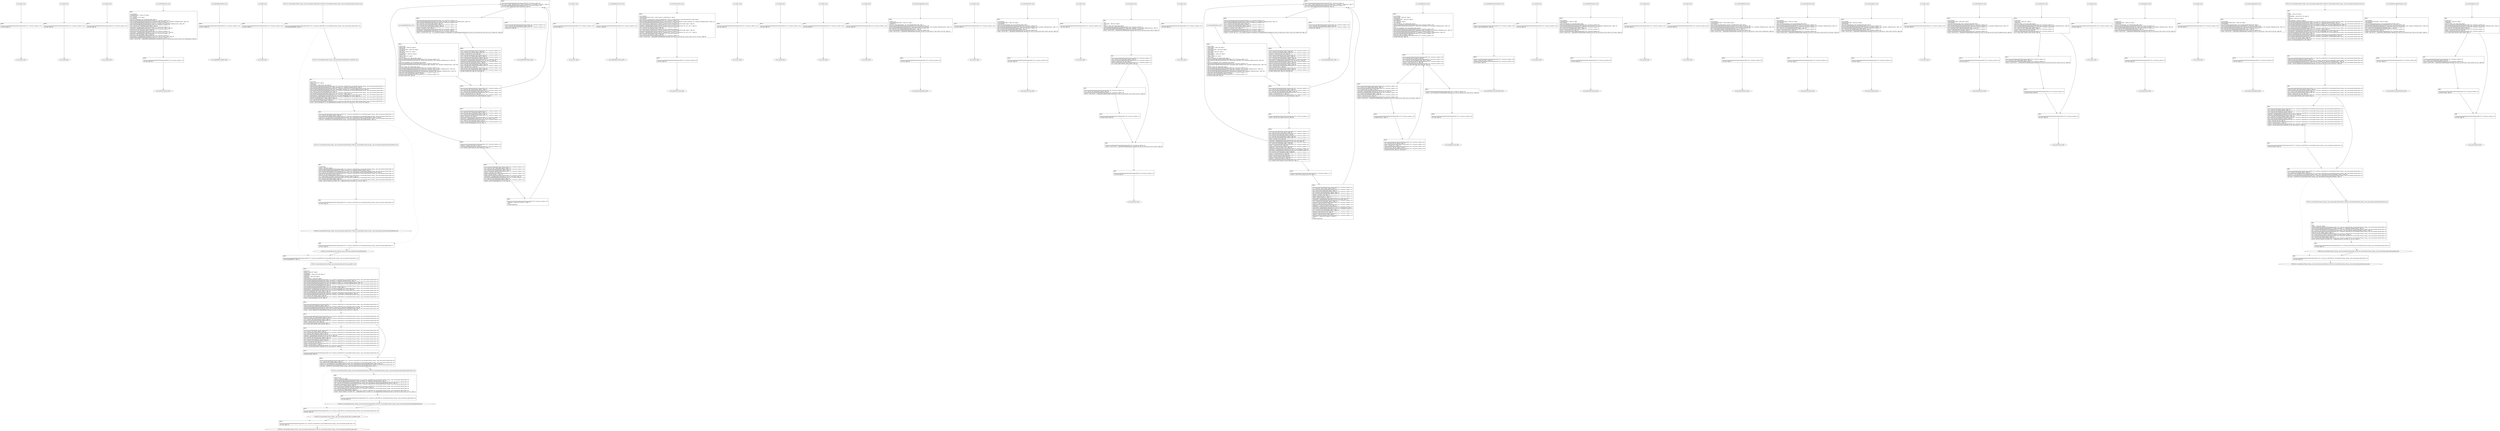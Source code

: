 digraph "icfg graph" {
BBio_ll_good1_end [label="{io_ll_good1_end}"];
BBio_ll_bad6_end [label="{io_ll_bad6_end}"];
BBio_ll_good5_end [label="{io_ll_good5_end}"];
BBio_ll_printWcharLine_end [label="{io_ll_printWcharLine_end}"];
BBio_ll_globalReturnsFalse_end [label="{io_ll_globalReturnsFalse_end}"];
BBio_ll_bad8_end [label="{io_ll_bad8_end}"];
BBCWE134_Uncontrolled_Format_String__char_environment_fprintf_68a_ll_CWE134_Uncontrolled_Format_String__char_environment_fprintf_68_good_end [label="{CWE134_Uncontrolled_Format_String__char_environment_fprintf_68a_ll_CWE134_Uncontrolled_Format_String__char_environment_fprintf_68_good_end}"];
BBio_ll_decodeHexWChars_end [label="{io_ll_decodeHexWChars_end}"];
BBio_ll_good7_end [label="{io_ll_good7_end}"];
BBCWE134_Uncontrolled_Format_String__char_environment_fprintf_68a_ll_goodB2G_end [label="{CWE134_Uncontrolled_Format_String__char_environment_fprintf_68a_ll_goodB2G_end}"];
BBio_ll_globalReturnsTrue_end [label="{io_ll_globalReturnsTrue_end}"];
BBio_ll_printStructLine_end [label="{io_ll_printStructLine_end}"];
BBio_ll_bad7_end [label="{io_ll_bad7_end}"];
BBio_ll_good6_end [label="{io_ll_good6_end}"];
BBio_ll_bad2_end [label="{io_ll_bad2_end}"];
BBio_ll_bad9_end [label="{io_ll_bad9_end}"];
BBio_ll_printUnsignedLine_end [label="{io_ll_printUnsignedLine_end}"];
BBio_ll_good4_end [label="{io_ll_good4_end}"];
BBCWE134_Uncontrolled_Format_String__char_environment_fprintf_68b_ll_CWE134_Uncontrolled_Format_String__char_environment_fprintf_68b_goodG2BSink_end [label="{CWE134_Uncontrolled_Format_String__char_environment_fprintf_68b_ll_CWE134_Uncontrolled_Format_String__char_environment_fprintf_68b_goodG2BSink_end}"];
BBio_ll_printSizeTLine_end [label="{io_ll_printSizeTLine_end}"];
BBio_ll_bad5_end [label="{io_ll_bad5_end}"];
BBio_ll_printLine_end [label="{io_ll_printLine_end}"];
BBio_ll_bad4_end [label="{io_ll_bad4_end}"];
BBio_ll_decodeHexChars_end [label="{io_ll_decodeHexChars_end}"];
BBio_ll_printBytesLine_end [label="{io_ll_printBytesLine_end}"];
BBio_ll_globalReturnsTrueOrFalse_end [label="{io_ll_globalReturnsTrueOrFalse_end}"];
BBio_ll_good3_end [label="{io_ll_good3_end}"];
BBCWE134_Uncontrolled_Format_String__char_environment_fprintf_68a_ll_goodG2B_end [label="{CWE134_Uncontrolled_Format_String__char_environment_fprintf_68a_ll_goodG2B_end}"];
BBio_ll_printHexCharLine_end [label="{io_ll_printHexCharLine_end}"];
BBio_ll_good9_end [label="{io_ll_good9_end}"];
BBio_ll_bad3_end [label="{io_ll_bad3_end}"];
BBio_ll_printDoubleLine_end [label="{io_ll_printDoubleLine_end}"];
BBio_ll_printShortLine_end [label="{io_ll_printShortLine_end}"];
BBio_ll_printLongLine_end [label="{io_ll_printLongLine_end}"];
BBio_ll_bad1_end [label="{io_ll_bad1_end}"];
BBio_ll_printFloatLine_end [label="{io_ll_printFloatLine_end}"];
BBio_ll_printWLine_end [label="{io_ll_printWLine_end}"];
BBio_ll_good2_end [label="{io_ll_good2_end}"];
BBio_ll_printIntLine_end [label="{io_ll_printIntLine_end}"];
BBio_ll_good8_end [label="{io_ll_good8_end}"];
BBio_ll_printLongLongLine_end [label="{io_ll_printLongLongLine_end}"];
BBCWE134_Uncontrolled_Format_String__char_environment_fprintf_68a_ll_CWE134_Uncontrolled_Format_String__char_environment_fprintf_68_bad_end [label="{CWE134_Uncontrolled_Format_String__char_environment_fprintf_68a_ll_CWE134_Uncontrolled_Format_String__char_environment_fprintf_68_bad_end}"];
BBio_ll_printHexUnsignedCharLine_end [label="{io_ll_printHexUnsignedCharLine_end}"];
BBCWE134_Uncontrolled_Format_String__char_environment_fprintf_68b_ll_CWE134_Uncontrolled_Format_String__char_environment_fprintf_68b_goodB2GSink_end [label="{CWE134_Uncontrolled_Format_String__char_environment_fprintf_68b_ll_CWE134_Uncontrolled_Format_String__char_environment_fprintf_68b_goodB2GSink_end}"];
BBio_ll_printSinkLine_end [label="{io_ll_printSinkLine_end}"];
BBCWE134_Uncontrolled_Format_String__char_environment_fprintf_68b_ll_CWE134_Uncontrolled_Format_String__char_environment_fprintf_68b_badSink_end [label="{CWE134_Uncontrolled_Format_String__char_environment_fprintf_68b_ll_CWE134_Uncontrolled_Format_String__char_environment_fprintf_68b_badSink_end}"];
BBio_ll_good1_start [label="{io_ll_good1_start}", shape=record];
io_ll_good1BB69 [label="{BB69:\l\l/home/raoxue/Desktop/MemVerif/workspace/000_079_714/source_code/io.c:187\l
  ret void, !dbg !52\l
}", shape=record];
BBio_ll_bad6_start [label="{io_ll_bad6_start}", shape=record];
io_ll_bad6BB83 [label="{BB83:\l\l/home/raoxue/Desktop/MemVerif/workspace/000_079_714/source_code/io.c:203\l
  ret void, !dbg !52\l
}", shape=record];
BBio_ll_good5_start [label="{io_ll_good5_start}", shape=record];
io_ll_good5BB73 [label="{BB73:\l\l/home/raoxue/Desktop/MemVerif/workspace/000_079_714/source_code/io.c:191\l
  ret void, !dbg !52\l
}", shape=record];
BBio_ll_printWcharLine_start [label="{io_ll_printWcharLine_start}", shape=record];
io_ll_printWcharLineBB28 [label="{BB28:\l\l/:3537058560\l
  %wideChar.addr = alloca i32, align 4\l
/:3537058560\l
  %s = alloca [2 x i32], align 4\l
/:3537058560\l
  store i32 %wideChar, i32* %wideChar.addr, align 4\l
/home/raoxue/Desktop/MemVerif/workspace/000_079_714/source_code/io.c:70\l
  call void @llvm.dbg.declare(metadata i32* %wideChar.addr, metadata !162, metadata !DIExpression()), !dbg !163\l
/home/raoxue/Desktop/MemVerif/workspace/000_079_714/source_code/io.c:74\l
  call void @llvm.dbg.declare(metadata [2 x i32]* %s, metadata !164, metadata !DIExpression()), !dbg !168\l
/home/raoxue/Desktop/MemVerif/workspace/000_079_714/source_code/io.c:75\l
  %0 = load i32, i32* %wideChar.addr, align 4, !dbg !61\l
/home/raoxue/Desktop/MemVerif/workspace/000_079_714/source_code/io.c:75\l
  %arrayidx = getelementptr inbounds [2 x i32], [2 x i32]* %s, i64 0, i64 0, !dbg !62\l
/home/raoxue/Desktop/MemVerif/workspace/000_079_714/source_code/io.c:75\l
  store i32 %0, i32* %arrayidx, align 4, !dbg !63\l
/home/raoxue/Desktop/MemVerif/workspace/000_079_714/source_code/io.c:76\l
  %arrayidx1 = getelementptr inbounds [2 x i32], [2 x i32]* %s, i64 0, i64 1, !dbg !64\l
/home/raoxue/Desktop/MemVerif/workspace/000_079_714/source_code/io.c:76\l
  store i32 0, i32* %arrayidx1, align 4, !dbg !65\l
/home/raoxue/Desktop/MemVerif/workspace/000_079_714/source_code/io.c:77\l
  %arraydecay = getelementptr inbounds [2 x i32], [2 x i32]* %s, i64 0, i64 0, !dbg !66\l
/home/raoxue/Desktop/MemVerif/workspace/000_079_714/source_code/io.c:77\l
  %call = call i32 (i8*, ...) @printf(i8* getelementptr inbounds ([5 x i8], [5 x i8]* @.str.10, i64 0, i64 0), i32* %arraydecay), !dbg !67\l
}", shape=record];
io_ll_printWcharLineBB28 [label="{BB28:\l\l/:3537058560\l
  %wideChar.addr = alloca i32, align 4\l
/:3537058560\l
  %s = alloca [2 x i32], align 4\l
/:3537058560\l
  store i32 %wideChar, i32* %wideChar.addr, align 4\l
/home/raoxue/Desktop/MemVerif/workspace/000_079_714/source_code/io.c:70\l
  call void @llvm.dbg.declare(metadata i32* %wideChar.addr, metadata !162, metadata !DIExpression()), !dbg !163\l
/home/raoxue/Desktop/MemVerif/workspace/000_079_714/source_code/io.c:74\l
  call void @llvm.dbg.declare(metadata [2 x i32]* %s, metadata !164, metadata !DIExpression()), !dbg !168\l
/home/raoxue/Desktop/MemVerif/workspace/000_079_714/source_code/io.c:75\l
  %0 = load i32, i32* %wideChar.addr, align 4, !dbg !61\l
/home/raoxue/Desktop/MemVerif/workspace/000_079_714/source_code/io.c:75\l
  %arrayidx = getelementptr inbounds [2 x i32], [2 x i32]* %s, i64 0, i64 0, !dbg !62\l
/home/raoxue/Desktop/MemVerif/workspace/000_079_714/source_code/io.c:75\l
  store i32 %0, i32* %arrayidx, align 4, !dbg !63\l
/home/raoxue/Desktop/MemVerif/workspace/000_079_714/source_code/io.c:76\l
  %arrayidx1 = getelementptr inbounds [2 x i32], [2 x i32]* %s, i64 0, i64 1, !dbg !64\l
/home/raoxue/Desktop/MemVerif/workspace/000_079_714/source_code/io.c:76\l
  store i32 0, i32* %arrayidx1, align 4, !dbg !65\l
/home/raoxue/Desktop/MemVerif/workspace/000_079_714/source_code/io.c:77\l
  %arraydecay = getelementptr inbounds [2 x i32], [2 x i32]* %s, i64 0, i64 0, !dbg !66\l
/home/raoxue/Desktop/MemVerif/workspace/000_079_714/source_code/io.c:77\l
  %call = call i32 (i8*, ...) @printf(i8* getelementptr inbounds ([5 x i8], [5 x i8]* @.str.10, i64 0, i64 0), i32* %arraydecay), !dbg !67\l
}", shape=record];
io_ll_printWcharLineBB29 [label="{BB29:\l\l/home/raoxue/Desktop/MemVerif/workspace/000_079_714/source_code/io.c:78\l
  ret void, !dbg !68\l
}", shape=record];
BBio_ll_globalReturnsFalse_start [label="{io_ll_globalReturnsFalse_start}", shape=record];
io_ll_globalReturnsFalseBB66 [label="{BB66:\l\l/home/raoxue/Desktop/MemVerif/workspace/000_079_714/source_code/io.c:163\l
  ret i32 0, !dbg !52\l
}", shape=record];
BBio_ll_bad8_start [label="{io_ll_bad8_start}", shape=record];
io_ll_bad8BB85 [label="{BB85:\l\l/home/raoxue/Desktop/MemVerif/workspace/000_079_714/source_code/io.c:205\l
  ret void, !dbg !52\l
}", shape=record];
BBCWE134_Uncontrolled_Format_String__char_environment_fprintf_68a_ll_CWE134_Uncontrolled_Format_String__char_environment_fprintf_68_good_start [label="{CWE134_Uncontrolled_Format_String__char_environment_fprintf_68a_ll_CWE134_Uncontrolled_Format_String__char_environment_fprintf_68_good_start}", shape=record];
CWE134_Uncontrolled_Format_String__char_environment_fprintf_68a_ll_CWE134_Uncontrolled_Format_String__char_environment_fprintf_68_goodBB17 [label="{BB17:\l\l/home/raoxue/Desktop/MemVerif/workspace/000_079_714/source_code/CWE134_Uncontrolled_Format_String__char_environment_fprintf_68a.c:102\l
  call void @goodG2B(), !dbg !21\l
}", shape=record];
CWE134_Uncontrolled_Format_String__char_environment_fprintf_68a_ll_CWE134_Uncontrolled_Format_String__char_environment_fprintf_68_goodBB17 [label="{BB17:\l\l/home/raoxue/Desktop/MemVerif/workspace/000_079_714/source_code/CWE134_Uncontrolled_Format_String__char_environment_fprintf_68a.c:102\l
  call void @goodG2B(), !dbg !21\l
}", shape=record];
CWE134_Uncontrolled_Format_String__char_environment_fprintf_68a_ll_CWE134_Uncontrolled_Format_String__char_environment_fprintf_68_goodBB18 [label="{BB18:\l\l/home/raoxue/Desktop/MemVerif/workspace/000_079_714/source_code/CWE134_Uncontrolled_Format_String__char_environment_fprintf_68a.c:103\l
  call void @goodB2G(), !dbg !22\l
}", shape=record];
CWE134_Uncontrolled_Format_String__char_environment_fprintf_68a_ll_CWE134_Uncontrolled_Format_String__char_environment_fprintf_68_goodBB18 [label="{BB18:\l\l/home/raoxue/Desktop/MemVerif/workspace/000_079_714/source_code/CWE134_Uncontrolled_Format_String__char_environment_fprintf_68a.c:103\l
  call void @goodB2G(), !dbg !22\l
}", shape=record];
CWE134_Uncontrolled_Format_String__char_environment_fprintf_68a_ll_CWE134_Uncontrolled_Format_String__char_environment_fprintf_68_goodBB19 [label="{BB19:\l\l/home/raoxue/Desktop/MemVerif/workspace/000_079_714/source_code/CWE134_Uncontrolled_Format_String__char_environment_fprintf_68a.c:104\l
  ret void, !dbg !23\l
}", shape=record];
BBio_ll_decodeHexWChars_start [label="{io_ll_decodeHexWChars_start}", shape=record];
io_ll_decodeHexWCharsBB55 [label="{BB55:\l\l/:100760136\l
  %bytes.addr = alloca i8*, align 8\l
/:100760136\l
  %numBytes.addr = alloca i64, align 8\l
/:100760136\l
  %hex.addr = alloca i32*, align 8\l
/:100760136\l
  %numWritten = alloca i64, align 8\l
/:100760136\l
  %byte = alloca i32, align 4\l
/:100760136\l
  store i8* %bytes, i8** %bytes.addr, align 8\l
/home/raoxue/Desktop/MemVerif/workspace/000_079_714/source_code/io.c:135\l
  call void @llvm.dbg.declare(metadata i8** %bytes.addr, metadata !290, metadata !DIExpression()), !dbg !291\l
/:135\l
  store i64 %numBytes, i64* %numBytes.addr, align 8\l
/home/raoxue/Desktop/MemVerif/workspace/000_079_714/source_code/io.c:135\l
  call void @llvm.dbg.declare(metadata i64* %numBytes.addr, metadata !292, metadata !DIExpression()), !dbg !293\l
/:135\l
  store i32* %hex, i32** %hex.addr, align 8\l
/home/raoxue/Desktop/MemVerif/workspace/000_079_714/source_code/io.c:135\l
  call void @llvm.dbg.declare(metadata i32** %hex.addr, metadata !294, metadata !DIExpression()), !dbg !295\l
/home/raoxue/Desktop/MemVerif/workspace/000_079_714/source_code/io.c:137\l
  call void @llvm.dbg.declare(metadata i64* %numWritten, metadata !296, metadata !DIExpression()), !dbg !297\l
/home/raoxue/Desktop/MemVerif/workspace/000_079_714/source_code/io.c:137\l
  store i64 0, i64* %numWritten, align 8, !dbg !65\l
/home/raoxue/Desktop/MemVerif/workspace/000_079_714/source_code/io.c:143\l
  br label %while.cond, !dbg !66\l
}", shape=record];
io_ll_decodeHexWCharsBB56 [label="{BB56:\l\l/home/raoxue/Desktop/MemVerif/workspace/000_079_714/source_code/io.c:143\l
  %0 = load i64, i64* %numWritten, align 8, !dbg !67\l
/home/raoxue/Desktop/MemVerif/workspace/000_079_714/source_code/io.c:143\l
  %1 = load i64, i64* %numBytes.addr, align 8, !dbg !68\l
/home/raoxue/Desktop/MemVerif/workspace/000_079_714/source_code/io.c:143\l
  %cmp = icmp ult i64 %0, %1, !dbg !69\l
/home/raoxue/Desktop/MemVerif/workspace/000_079_714/source_code/io.c:143\l
  br i1 %cmp, label %land.lhs.true, label %land.end, !dbg !70\l
}", shape=record];
io_ll_decodeHexWCharsBB57 [label="{BB57:\l\l/home/raoxue/Desktop/MemVerif/workspace/000_079_714/source_code/io.c:143\l
  %2 = load i32*, i32** %hex.addr, align 8, !dbg !71\l
/home/raoxue/Desktop/MemVerif/workspace/000_079_714/source_code/io.c:143\l
  %3 = load i64, i64* %numWritten, align 8, !dbg !72\l
/home/raoxue/Desktop/MemVerif/workspace/000_079_714/source_code/io.c:143\l
  %mul = mul i64 2, %3, !dbg !73\l
/home/raoxue/Desktop/MemVerif/workspace/000_079_714/source_code/io.c:143\l
  %arrayidx = getelementptr inbounds i32, i32* %2, i64 %mul, !dbg !71\l
/home/raoxue/Desktop/MemVerif/workspace/000_079_714/source_code/io.c:143\l
  %4 = load i32, i32* %arrayidx, align 4, !dbg !71\l
/home/raoxue/Desktop/MemVerif/workspace/000_079_714/source_code/io.c:143\l
  %call = call i32 @iswxdigit(i32 %4) #5, !dbg !74\l
}", shape=record];
io_ll_decodeHexWCharsBB57 [label="{BB57:\l\l/home/raoxue/Desktop/MemVerif/workspace/000_079_714/source_code/io.c:143\l
  %2 = load i32*, i32** %hex.addr, align 8, !dbg !71\l
/home/raoxue/Desktop/MemVerif/workspace/000_079_714/source_code/io.c:143\l
  %3 = load i64, i64* %numWritten, align 8, !dbg !72\l
/home/raoxue/Desktop/MemVerif/workspace/000_079_714/source_code/io.c:143\l
  %mul = mul i64 2, %3, !dbg !73\l
/home/raoxue/Desktop/MemVerif/workspace/000_079_714/source_code/io.c:143\l
  %arrayidx = getelementptr inbounds i32, i32* %2, i64 %mul, !dbg !71\l
/home/raoxue/Desktop/MemVerif/workspace/000_079_714/source_code/io.c:143\l
  %4 = load i32, i32* %arrayidx, align 4, !dbg !71\l
/home/raoxue/Desktop/MemVerif/workspace/000_079_714/source_code/io.c:143\l
  %call = call i32 @iswxdigit(i32 %4) #5, !dbg !74\l
}", shape=record];
io_ll_decodeHexWCharsBB59 [label="{BB59:\l\l/home/raoxue/Desktop/MemVerif/workspace/000_079_714/source_code/io.c:143\l
  %tobool = icmp ne i32 %call, 0, !dbg !74\l
/home/raoxue/Desktop/MemVerif/workspace/000_079_714/source_code/io.c:143\l
  br i1 %tobool, label %land.rhs, label %land.end, !dbg !75\l
}", shape=record];
io_ll_decodeHexWCharsBB60 [label="{BB60:\l\l/home/raoxue/Desktop/MemVerif/workspace/000_079_714/source_code/io.c:143\l
  %5 = load i32*, i32** %hex.addr, align 8, !dbg !76\l
/home/raoxue/Desktop/MemVerif/workspace/000_079_714/source_code/io.c:143\l
  %6 = load i64, i64* %numWritten, align 8, !dbg !77\l
/home/raoxue/Desktop/MemVerif/workspace/000_079_714/source_code/io.c:143\l
  %mul1 = mul i64 2, %6, !dbg !78\l
/home/raoxue/Desktop/MemVerif/workspace/000_079_714/source_code/io.c:143\l
  %add = add i64 %mul1, 1, !dbg !79\l
/home/raoxue/Desktop/MemVerif/workspace/000_079_714/source_code/io.c:143\l
  %arrayidx2 = getelementptr inbounds i32, i32* %5, i64 %add, !dbg !76\l
/home/raoxue/Desktop/MemVerif/workspace/000_079_714/source_code/io.c:143\l
  %7 = load i32, i32* %arrayidx2, align 4, !dbg !76\l
/home/raoxue/Desktop/MemVerif/workspace/000_079_714/source_code/io.c:143\l
  %call3 = call i32 @iswxdigit(i32 %7) #5, !dbg !80\l
}", shape=record];
io_ll_decodeHexWCharsBB60 [label="{BB60:\l\l/home/raoxue/Desktop/MemVerif/workspace/000_079_714/source_code/io.c:143\l
  %5 = load i32*, i32** %hex.addr, align 8, !dbg !76\l
/home/raoxue/Desktop/MemVerif/workspace/000_079_714/source_code/io.c:143\l
  %6 = load i64, i64* %numWritten, align 8, !dbg !77\l
/home/raoxue/Desktop/MemVerif/workspace/000_079_714/source_code/io.c:143\l
  %mul1 = mul i64 2, %6, !dbg !78\l
/home/raoxue/Desktop/MemVerif/workspace/000_079_714/source_code/io.c:143\l
  %add = add i64 %mul1, 1, !dbg !79\l
/home/raoxue/Desktop/MemVerif/workspace/000_079_714/source_code/io.c:143\l
  %arrayidx2 = getelementptr inbounds i32, i32* %5, i64 %add, !dbg !76\l
/home/raoxue/Desktop/MemVerif/workspace/000_079_714/source_code/io.c:143\l
  %7 = load i32, i32* %arrayidx2, align 4, !dbg !76\l
/home/raoxue/Desktop/MemVerif/workspace/000_079_714/source_code/io.c:143\l
  %call3 = call i32 @iswxdigit(i32 %7) #5, !dbg !80\l
}", shape=record];
io_ll_decodeHexWCharsBB61 [label="{BB61:\l\l/home/raoxue/Desktop/MemVerif/workspace/000_079_714/source_code/io.c:143\l
  %tobool4 = icmp ne i32 %call3, 0, !dbg !75\l
/:143\l
  br label %land.end\l
}", shape=record];
io_ll_decodeHexWCharsBB58 [label="{BB58:\l\l/home/raoxue/Desktop/MemVerif/workspace/000_079_714/source_code/io.c:0\l
  %8 = phi i1 [ false, %land.lhs.true ], [ false, %while.cond ], [ %tobool4, %land.rhs ], !dbg !81\l
/home/raoxue/Desktop/MemVerif/workspace/000_079_714/source_code/io.c:143\l
  br i1 %8, label %while.body, label %while.end, !dbg !66\l
}", shape=record];
io_ll_decodeHexWCharsBB62 [label="{BB62:\l\l/home/raoxue/Desktop/MemVerif/workspace/000_079_714/source_code/io.c:145\l
  call void @llvm.dbg.declare(metadata i32* %byte, metadata !314, metadata !DIExpression()), !dbg !316\l
/home/raoxue/Desktop/MemVerif/workspace/000_079_714/source_code/io.c:146\l
  %9 = load i32*, i32** %hex.addr, align 8, !dbg !85\l
/home/raoxue/Desktop/MemVerif/workspace/000_079_714/source_code/io.c:146\l
  %10 = load i64, i64* %numWritten, align 8, !dbg !86\l
/home/raoxue/Desktop/MemVerif/workspace/000_079_714/source_code/io.c:146\l
  %mul5 = mul i64 2, %10, !dbg !87\l
/home/raoxue/Desktop/MemVerif/workspace/000_079_714/source_code/io.c:146\l
  %arrayidx6 = getelementptr inbounds i32, i32* %9, i64 %mul5, !dbg !85\l
/home/raoxue/Desktop/MemVerif/workspace/000_079_714/source_code/io.c:146\l
  %call7 = call i32 (i32*, i32*, ...) @__isoc99_swscanf(i32* %arrayidx6, i32* getelementptr inbounds ([5 x i32], [5 x i32]* @.str.16, i64 0, i64 0), i32* %byte) #5, !dbg !88\l
}", shape=record];
io_ll_decodeHexWCharsBB62 [label="{BB62:\l\l/home/raoxue/Desktop/MemVerif/workspace/000_079_714/source_code/io.c:145\l
  call void @llvm.dbg.declare(metadata i32* %byte, metadata !314, metadata !DIExpression()), !dbg !316\l
/home/raoxue/Desktop/MemVerif/workspace/000_079_714/source_code/io.c:146\l
  %9 = load i32*, i32** %hex.addr, align 8, !dbg !85\l
/home/raoxue/Desktop/MemVerif/workspace/000_079_714/source_code/io.c:146\l
  %10 = load i64, i64* %numWritten, align 8, !dbg !86\l
/home/raoxue/Desktop/MemVerif/workspace/000_079_714/source_code/io.c:146\l
  %mul5 = mul i64 2, %10, !dbg !87\l
/home/raoxue/Desktop/MemVerif/workspace/000_079_714/source_code/io.c:146\l
  %arrayidx6 = getelementptr inbounds i32, i32* %9, i64 %mul5, !dbg !85\l
/home/raoxue/Desktop/MemVerif/workspace/000_079_714/source_code/io.c:146\l
  %call7 = call i32 (i32*, i32*, ...) @__isoc99_swscanf(i32* %arrayidx6, i32* getelementptr inbounds ([5 x i32], [5 x i32]* @.str.16, i64 0, i64 0), i32* %byte) #5, !dbg !88\l
}", shape=record];
io_ll_decodeHexWCharsBB64 [label="{BB64:\l\l/home/raoxue/Desktop/MemVerif/workspace/000_079_714/source_code/io.c:147\l
  %11 = load i32, i32* %byte, align 4, !dbg !89\l
/home/raoxue/Desktop/MemVerif/workspace/000_079_714/source_code/io.c:147\l
  %conv = trunc i32 %11 to i8, !dbg !90\l
/home/raoxue/Desktop/MemVerif/workspace/000_079_714/source_code/io.c:147\l
  %12 = load i8*, i8** %bytes.addr, align 8, !dbg !91\l
/home/raoxue/Desktop/MemVerif/workspace/000_079_714/source_code/io.c:147\l
  %13 = load i64, i64* %numWritten, align 8, !dbg !92\l
/home/raoxue/Desktop/MemVerif/workspace/000_079_714/source_code/io.c:147\l
  %arrayidx8 = getelementptr inbounds i8, i8* %12, i64 %13, !dbg !91\l
/home/raoxue/Desktop/MemVerif/workspace/000_079_714/source_code/io.c:147\l
  store i8 %conv, i8* %arrayidx8, align 1, !dbg !93\l
/home/raoxue/Desktop/MemVerif/workspace/000_079_714/source_code/io.c:148\l
  %14 = load i64, i64* %numWritten, align 8, !dbg !94\l
/home/raoxue/Desktop/MemVerif/workspace/000_079_714/source_code/io.c:148\l
  %inc = add i64 %14, 1, !dbg !94\l
/home/raoxue/Desktop/MemVerif/workspace/000_079_714/source_code/io.c:148\l
  store i64 %inc, i64* %numWritten, align 8, !dbg !94\l
/home/raoxue/Desktop/MemVerif/workspace/000_079_714/source_code/io.c:143\l
  br label %while.cond, !dbg !66, !llvm.loop !95\l
}", shape=record];
io_ll_decodeHexWCharsBB63 [label="{BB63:\l\l/home/raoxue/Desktop/MemVerif/workspace/000_079_714/source_code/io.c:151\l
  %15 = load i64, i64* %numWritten, align 8, !dbg !98\l
/home/raoxue/Desktop/MemVerif/workspace/000_079_714/source_code/io.c:151\l
  ret i64 %15, !dbg !99\l
}", shape=record];
BBio_ll_good7_start [label="{io_ll_good7_start}", shape=record];
io_ll_good7BB75 [label="{BB75:\l\l/home/raoxue/Desktop/MemVerif/workspace/000_079_714/source_code/io.c:193\l
  ret void, !dbg !52\l
}", shape=record];
BBCWE134_Uncontrolled_Format_String__char_environment_fprintf_68a_ll_goodB2G_start [label="{CWE134_Uncontrolled_Format_String__char_environment_fprintf_68a_ll_goodB2G_start}", shape=record];
CWE134_Uncontrolled_Format_String__char_environment_fprintf_68a_ll_goodB2GBB10 [label="{BB10:\l\l/:93432840\l
  %data = alloca i8*, align 8\l
/:93432840\l
  %dataBuffer = alloca [100 x i8], align 16\l
/:93432840\l
  %dataLen = alloca i64, align 8\l
/:93432840\l
  %environment = alloca i8*, align 8\l
/home/raoxue/Desktop/MemVerif/workspace/000_079_714/source_code/CWE134_Uncontrolled_Format_String__char_environment_fprintf_68a.c:82\l
  call void @llvm.dbg.declare(metadata i8** %data, metadata !73, metadata !DIExpression()), !dbg !74\l
/home/raoxue/Desktop/MemVerif/workspace/000_079_714/source_code/CWE134_Uncontrolled_Format_String__char_environment_fprintf_68a.c:83\l
  call void @llvm.dbg.declare(metadata [100 x i8]* %dataBuffer, metadata !75, metadata !DIExpression()), !dbg !76\l
/home/raoxue/Desktop/MemVerif/workspace/000_079_714/source_code/CWE134_Uncontrolled_Format_String__char_environment_fprintf_68a.c:83\l
  %0 = bitcast [100 x i8]* %dataBuffer to i8*, !dbg !27\l
/home/raoxue/Desktop/MemVerif/workspace/000_079_714/source_code/CWE134_Uncontrolled_Format_String__char_environment_fprintf_68a.c:83\l
  call void @llvm.memset.p0i8.i64(i8* align 16 %0, i8 0, i64 100, i1 false), !dbg !27\l
/home/raoxue/Desktop/MemVerif/workspace/000_079_714/source_code/CWE134_Uncontrolled_Format_String__char_environment_fprintf_68a.c:84\l
  %arraydecay = getelementptr inbounds [100 x i8], [100 x i8]* %dataBuffer, i64 0, i64 0, !dbg !28\l
/home/raoxue/Desktop/MemVerif/workspace/000_079_714/source_code/CWE134_Uncontrolled_Format_String__char_environment_fprintf_68a.c:84\l
  store i8* %arraydecay, i8** %data, align 8, !dbg !29\l
/home/raoxue/Desktop/MemVerif/workspace/000_079_714/source_code/CWE134_Uncontrolled_Format_String__char_environment_fprintf_68a.c:87\l
  call void @llvm.dbg.declare(metadata i64* %dataLen, metadata !79, metadata !DIExpression()), !dbg !81\l
/home/raoxue/Desktop/MemVerif/workspace/000_079_714/source_code/CWE134_Uncontrolled_Format_String__char_environment_fprintf_68a.c:87\l
  %1 = load i8*, i8** %data, align 8, !dbg !36\l
/home/raoxue/Desktop/MemVerif/workspace/000_079_714/source_code/CWE134_Uncontrolled_Format_String__char_environment_fprintf_68a.c:87\l
  %call = call i64 @strlen(i8* %1) #6, !dbg !37\l
}", shape=record];
CWE134_Uncontrolled_Format_String__char_environment_fprintf_68a_ll_goodB2GBB10 [label="{BB10:\l\l/:93432840\l
  %data = alloca i8*, align 8\l
/:93432840\l
  %dataBuffer = alloca [100 x i8], align 16\l
/:93432840\l
  %dataLen = alloca i64, align 8\l
/:93432840\l
  %environment = alloca i8*, align 8\l
/home/raoxue/Desktop/MemVerif/workspace/000_079_714/source_code/CWE134_Uncontrolled_Format_String__char_environment_fprintf_68a.c:82\l
  call void @llvm.dbg.declare(metadata i8** %data, metadata !73, metadata !DIExpression()), !dbg !74\l
/home/raoxue/Desktop/MemVerif/workspace/000_079_714/source_code/CWE134_Uncontrolled_Format_String__char_environment_fprintf_68a.c:83\l
  call void @llvm.dbg.declare(metadata [100 x i8]* %dataBuffer, metadata !75, metadata !DIExpression()), !dbg !76\l
/home/raoxue/Desktop/MemVerif/workspace/000_079_714/source_code/CWE134_Uncontrolled_Format_String__char_environment_fprintf_68a.c:83\l
  %0 = bitcast [100 x i8]* %dataBuffer to i8*, !dbg !27\l
/home/raoxue/Desktop/MemVerif/workspace/000_079_714/source_code/CWE134_Uncontrolled_Format_String__char_environment_fprintf_68a.c:83\l
  call void @llvm.memset.p0i8.i64(i8* align 16 %0, i8 0, i64 100, i1 false), !dbg !27\l
/home/raoxue/Desktop/MemVerif/workspace/000_079_714/source_code/CWE134_Uncontrolled_Format_String__char_environment_fprintf_68a.c:84\l
  %arraydecay = getelementptr inbounds [100 x i8], [100 x i8]* %dataBuffer, i64 0, i64 0, !dbg !28\l
/home/raoxue/Desktop/MemVerif/workspace/000_079_714/source_code/CWE134_Uncontrolled_Format_String__char_environment_fprintf_68a.c:84\l
  store i8* %arraydecay, i8** %data, align 8, !dbg !29\l
/home/raoxue/Desktop/MemVerif/workspace/000_079_714/source_code/CWE134_Uncontrolled_Format_String__char_environment_fprintf_68a.c:87\l
  call void @llvm.dbg.declare(metadata i64* %dataLen, metadata !79, metadata !DIExpression()), !dbg !81\l
/home/raoxue/Desktop/MemVerif/workspace/000_079_714/source_code/CWE134_Uncontrolled_Format_String__char_environment_fprintf_68a.c:87\l
  %1 = load i8*, i8** %data, align 8, !dbg !36\l
/home/raoxue/Desktop/MemVerif/workspace/000_079_714/source_code/CWE134_Uncontrolled_Format_String__char_environment_fprintf_68a.c:87\l
  %call = call i64 @strlen(i8* %1) #6, !dbg !37\l
}", shape=record];
CWE134_Uncontrolled_Format_String__char_environment_fprintf_68a_ll_goodB2GBB11 [label="{BB11:\l\l/home/raoxue/Desktop/MemVerif/workspace/000_079_714/source_code/CWE134_Uncontrolled_Format_String__char_environment_fprintf_68a.c:87\l
  store i64 %call, i64* %dataLen, align 8, !dbg !35\l
/home/raoxue/Desktop/MemVerif/workspace/000_079_714/source_code/CWE134_Uncontrolled_Format_String__char_environment_fprintf_68a.c:88\l
  call void @llvm.dbg.declare(metadata i8** %environment, metadata !84, metadata !DIExpression()), !dbg !85\l
/home/raoxue/Desktop/MemVerif/workspace/000_079_714/source_code/CWE134_Uncontrolled_Format_String__char_environment_fprintf_68a.c:88\l
  %call1 = call i8* @getenv(i8* getelementptr inbounds ([4 x i8], [4 x i8]* @.str, i64 0, i64 0)) #7, !dbg !40\l
}", shape=record];
CWE134_Uncontrolled_Format_String__char_environment_fprintf_68a_ll_goodB2GBB11 [label="{BB11:\l\l/home/raoxue/Desktop/MemVerif/workspace/000_079_714/source_code/CWE134_Uncontrolled_Format_String__char_environment_fprintf_68a.c:87\l
  store i64 %call, i64* %dataLen, align 8, !dbg !35\l
/home/raoxue/Desktop/MemVerif/workspace/000_079_714/source_code/CWE134_Uncontrolled_Format_String__char_environment_fprintf_68a.c:88\l
  call void @llvm.dbg.declare(metadata i8** %environment, metadata !84, metadata !DIExpression()), !dbg !85\l
/home/raoxue/Desktop/MemVerif/workspace/000_079_714/source_code/CWE134_Uncontrolled_Format_String__char_environment_fprintf_68a.c:88\l
  %call1 = call i8* @getenv(i8* getelementptr inbounds ([4 x i8], [4 x i8]* @.str, i64 0, i64 0)) #7, !dbg !40\l
}", shape=record];
CWE134_Uncontrolled_Format_String__char_environment_fprintf_68a_ll_goodB2GBB12 [label="{BB12:\l\l/home/raoxue/Desktop/MemVerif/workspace/000_079_714/source_code/CWE134_Uncontrolled_Format_String__char_environment_fprintf_68a.c:88\l
  store i8* %call1, i8** %environment, align 8, !dbg !39\l
/home/raoxue/Desktop/MemVerif/workspace/000_079_714/source_code/CWE134_Uncontrolled_Format_String__char_environment_fprintf_68a.c:90\l
  %2 = load i8*, i8** %environment, align 8, !dbg !41\l
/home/raoxue/Desktop/MemVerif/workspace/000_079_714/source_code/CWE134_Uncontrolled_Format_String__char_environment_fprintf_68a.c:90\l
  %cmp = icmp ne i8* %2, null, !dbg !43\l
/home/raoxue/Desktop/MemVerif/workspace/000_079_714/source_code/CWE134_Uncontrolled_Format_String__char_environment_fprintf_68a.c:90\l
  br i1 %cmp, label %if.then, label %if.end, !dbg !44\l
}", shape=record];
CWE134_Uncontrolled_Format_String__char_environment_fprintf_68a_ll_goodB2GBB13 [label="{BB13:\l\l/home/raoxue/Desktop/MemVerif/workspace/000_079_714/source_code/CWE134_Uncontrolled_Format_String__char_environment_fprintf_68a.c:93\l
  %3 = load i8*, i8** %data, align 8, !dbg !45\l
/home/raoxue/Desktop/MemVerif/workspace/000_079_714/source_code/CWE134_Uncontrolled_Format_String__char_environment_fprintf_68a.c:93\l
  %4 = load i64, i64* %dataLen, align 8, !dbg !47\l
/home/raoxue/Desktop/MemVerif/workspace/000_079_714/source_code/CWE134_Uncontrolled_Format_String__char_environment_fprintf_68a.c:93\l
  %add.ptr = getelementptr inbounds i8, i8* %3, i64 %4, !dbg !48\l
/home/raoxue/Desktop/MemVerif/workspace/000_079_714/source_code/CWE134_Uncontrolled_Format_String__char_environment_fprintf_68a.c:93\l
  %5 = load i8*, i8** %environment, align 8, !dbg !49\l
/home/raoxue/Desktop/MemVerif/workspace/000_079_714/source_code/CWE134_Uncontrolled_Format_String__char_environment_fprintf_68a.c:93\l
  %6 = load i64, i64* %dataLen, align 8, !dbg !50\l
/home/raoxue/Desktop/MemVerif/workspace/000_079_714/source_code/CWE134_Uncontrolled_Format_String__char_environment_fprintf_68a.c:93\l
  %sub = sub i64 100, %6, !dbg !51\l
/home/raoxue/Desktop/MemVerif/workspace/000_079_714/source_code/CWE134_Uncontrolled_Format_String__char_environment_fprintf_68a.c:93\l
  %sub2 = sub i64 %sub, 1, !dbg !52\l
/home/raoxue/Desktop/MemVerif/workspace/000_079_714/source_code/CWE134_Uncontrolled_Format_String__char_environment_fprintf_68a.c:93\l
  %call3 = call i8* @strncat(i8* %add.ptr, i8* %5, i64 %sub2) #7, !dbg !53\l
}", shape=record];
CWE134_Uncontrolled_Format_String__char_environment_fprintf_68a_ll_goodB2GBB13 [label="{BB13:\l\l/home/raoxue/Desktop/MemVerif/workspace/000_079_714/source_code/CWE134_Uncontrolled_Format_String__char_environment_fprintf_68a.c:93\l
  %3 = load i8*, i8** %data, align 8, !dbg !45\l
/home/raoxue/Desktop/MemVerif/workspace/000_079_714/source_code/CWE134_Uncontrolled_Format_String__char_environment_fprintf_68a.c:93\l
  %4 = load i64, i64* %dataLen, align 8, !dbg !47\l
/home/raoxue/Desktop/MemVerif/workspace/000_079_714/source_code/CWE134_Uncontrolled_Format_String__char_environment_fprintf_68a.c:93\l
  %add.ptr = getelementptr inbounds i8, i8* %3, i64 %4, !dbg !48\l
/home/raoxue/Desktop/MemVerif/workspace/000_079_714/source_code/CWE134_Uncontrolled_Format_String__char_environment_fprintf_68a.c:93\l
  %5 = load i8*, i8** %environment, align 8, !dbg !49\l
/home/raoxue/Desktop/MemVerif/workspace/000_079_714/source_code/CWE134_Uncontrolled_Format_String__char_environment_fprintf_68a.c:93\l
  %6 = load i64, i64* %dataLen, align 8, !dbg !50\l
/home/raoxue/Desktop/MemVerif/workspace/000_079_714/source_code/CWE134_Uncontrolled_Format_String__char_environment_fprintf_68a.c:93\l
  %sub = sub i64 100, %6, !dbg !51\l
/home/raoxue/Desktop/MemVerif/workspace/000_079_714/source_code/CWE134_Uncontrolled_Format_String__char_environment_fprintf_68a.c:93\l
  %sub2 = sub i64 %sub, 1, !dbg !52\l
/home/raoxue/Desktop/MemVerif/workspace/000_079_714/source_code/CWE134_Uncontrolled_Format_String__char_environment_fprintf_68a.c:93\l
  %call3 = call i8* @strncat(i8* %add.ptr, i8* %5, i64 %sub2) #7, !dbg !53\l
}", shape=record];
CWE134_Uncontrolled_Format_String__char_environment_fprintf_68a_ll_goodB2GBB15 [label="{BB15:\l\l/home/raoxue/Desktop/MemVerif/workspace/000_079_714/source_code/CWE134_Uncontrolled_Format_String__char_environment_fprintf_68a.c:94\l
  br label %if.end, !dbg !54\l
}", shape=record];
CWE134_Uncontrolled_Format_String__char_environment_fprintf_68a_ll_goodB2GBB14 [label="{BB14:\l\l/home/raoxue/Desktop/MemVerif/workspace/000_079_714/source_code/CWE134_Uncontrolled_Format_String__char_environment_fprintf_68a.c:96\l
  %7 = load i8*, i8** %data, align 8, !dbg !55\l
/home/raoxue/Desktop/MemVerif/workspace/000_079_714/source_code/CWE134_Uncontrolled_Format_String__char_environment_fprintf_68a.c:96\l
  store i8* %7, i8** @CWE134_Uncontrolled_Format_String__char_environment_fprintf_68_goodB2GData, align 8, !dbg !56\l
/home/raoxue/Desktop/MemVerif/workspace/000_079_714/source_code/CWE134_Uncontrolled_Format_String__char_environment_fprintf_68a.c:97\l
  call void (...) @CWE134_Uncontrolled_Format_String__char_environment_fprintf_68b_goodB2GSink(), !dbg !57\l
}", shape=record];
CWE134_Uncontrolled_Format_String__char_environment_fprintf_68a_ll_goodB2GBB14 [label="{BB14:\l\l/home/raoxue/Desktop/MemVerif/workspace/000_079_714/source_code/CWE134_Uncontrolled_Format_String__char_environment_fprintf_68a.c:96\l
  %7 = load i8*, i8** %data, align 8, !dbg !55\l
/home/raoxue/Desktop/MemVerif/workspace/000_079_714/source_code/CWE134_Uncontrolled_Format_String__char_environment_fprintf_68a.c:96\l
  store i8* %7, i8** @CWE134_Uncontrolled_Format_String__char_environment_fprintf_68_goodB2GData, align 8, !dbg !56\l
/home/raoxue/Desktop/MemVerif/workspace/000_079_714/source_code/CWE134_Uncontrolled_Format_String__char_environment_fprintf_68a.c:97\l
  call void (...) @CWE134_Uncontrolled_Format_String__char_environment_fprintf_68b_goodB2GSink(), !dbg !57\l
}", shape=record];
CWE134_Uncontrolled_Format_String__char_environment_fprintf_68a_ll_goodB2GBB16 [label="{BB16:\l\l/home/raoxue/Desktop/MemVerif/workspace/000_079_714/source_code/CWE134_Uncontrolled_Format_String__char_environment_fprintf_68a.c:98\l
  ret void, !dbg !58\l
}", shape=record];
BBio_ll_globalReturnsTrue_start [label="{io_ll_globalReturnsTrue_start}", shape=record];
io_ll_globalReturnsTrueBB65 [label="{BB65:\l\l/home/raoxue/Desktop/MemVerif/workspace/000_079_714/source_code/io.c:158\l
  ret i32 1, !dbg !52\l
}", shape=record];
BBio_ll_printStructLine_start [label="{io_ll_printStructLine_start}", shape=record];
io_ll_printStructLineBB36 [label="{BB36:\l\l/:3537058560\l
  %structTwoIntsStruct.addr = alloca %struct._twoIntsStruct*, align 8\l
/:3537058560\l
  store %struct._twoIntsStruct* %structTwoIntsStruct, %struct._twoIntsStruct** %structTwoIntsStruct.addr, align 8\l
/home/raoxue/Desktop/MemVerif/workspace/000_079_714/source_code/io.c:95\l
  call void @llvm.dbg.declare(metadata %struct._twoIntsStruct** %structTwoIntsStruct.addr, metadata !212, metadata !DIExpression()), !dbg !213\l
/home/raoxue/Desktop/MemVerif/workspace/000_079_714/source_code/io.c:97\l
  %0 = load %struct._twoIntsStruct*, %struct._twoIntsStruct** %structTwoIntsStruct.addr, align 8, !dbg !61\l
/home/raoxue/Desktop/MemVerif/workspace/000_079_714/source_code/io.c:97\l
  %intOne = getelementptr inbounds %struct._twoIntsStruct, %struct._twoIntsStruct* %0, i32 0, i32 0, !dbg !62\l
/home/raoxue/Desktop/MemVerif/workspace/000_079_714/source_code/io.c:97\l
  %1 = load i32, i32* %intOne, align 4, !dbg !62\l
/home/raoxue/Desktop/MemVerif/workspace/000_079_714/source_code/io.c:97\l
  %2 = load %struct._twoIntsStruct*, %struct._twoIntsStruct** %structTwoIntsStruct.addr, align 8, !dbg !63\l
/home/raoxue/Desktop/MemVerif/workspace/000_079_714/source_code/io.c:97\l
  %intTwo = getelementptr inbounds %struct._twoIntsStruct, %struct._twoIntsStruct* %2, i32 0, i32 1, !dbg !64\l
/home/raoxue/Desktop/MemVerif/workspace/000_079_714/source_code/io.c:97\l
  %3 = load i32, i32* %intTwo, align 4, !dbg !64\l
/home/raoxue/Desktop/MemVerif/workspace/000_079_714/source_code/io.c:97\l
  %call = call i32 (i8*, ...) @printf(i8* getelementptr inbounds ([10 x i8], [10 x i8]* @.str.13, i64 0, i64 0), i32 %1, i32 %3), !dbg !65\l
}", shape=record];
io_ll_printStructLineBB36 [label="{BB36:\l\l/:3537058560\l
  %structTwoIntsStruct.addr = alloca %struct._twoIntsStruct*, align 8\l
/:3537058560\l
  store %struct._twoIntsStruct* %structTwoIntsStruct, %struct._twoIntsStruct** %structTwoIntsStruct.addr, align 8\l
/home/raoxue/Desktop/MemVerif/workspace/000_079_714/source_code/io.c:95\l
  call void @llvm.dbg.declare(metadata %struct._twoIntsStruct** %structTwoIntsStruct.addr, metadata !212, metadata !DIExpression()), !dbg !213\l
/home/raoxue/Desktop/MemVerif/workspace/000_079_714/source_code/io.c:97\l
  %0 = load %struct._twoIntsStruct*, %struct._twoIntsStruct** %structTwoIntsStruct.addr, align 8, !dbg !61\l
/home/raoxue/Desktop/MemVerif/workspace/000_079_714/source_code/io.c:97\l
  %intOne = getelementptr inbounds %struct._twoIntsStruct, %struct._twoIntsStruct* %0, i32 0, i32 0, !dbg !62\l
/home/raoxue/Desktop/MemVerif/workspace/000_079_714/source_code/io.c:97\l
  %1 = load i32, i32* %intOne, align 4, !dbg !62\l
/home/raoxue/Desktop/MemVerif/workspace/000_079_714/source_code/io.c:97\l
  %2 = load %struct._twoIntsStruct*, %struct._twoIntsStruct** %structTwoIntsStruct.addr, align 8, !dbg !63\l
/home/raoxue/Desktop/MemVerif/workspace/000_079_714/source_code/io.c:97\l
  %intTwo = getelementptr inbounds %struct._twoIntsStruct, %struct._twoIntsStruct* %2, i32 0, i32 1, !dbg !64\l
/home/raoxue/Desktop/MemVerif/workspace/000_079_714/source_code/io.c:97\l
  %3 = load i32, i32* %intTwo, align 4, !dbg !64\l
/home/raoxue/Desktop/MemVerif/workspace/000_079_714/source_code/io.c:97\l
  %call = call i32 (i8*, ...) @printf(i8* getelementptr inbounds ([10 x i8], [10 x i8]* @.str.13, i64 0, i64 0), i32 %1, i32 %3), !dbg !65\l
}", shape=record];
io_ll_printStructLineBB37 [label="{BB37:\l\l/home/raoxue/Desktop/MemVerif/workspace/000_079_714/source_code/io.c:98\l
  ret void, !dbg !66\l
}", shape=record];
BBio_ll_bad7_start [label="{io_ll_bad7_start}", shape=record];
io_ll_bad7BB84 [label="{BB84:\l\l/home/raoxue/Desktop/MemVerif/workspace/000_079_714/source_code/io.c:204\l
  ret void, !dbg !52\l
}", shape=record];
BBio_ll_good6_start [label="{io_ll_good6_start}", shape=record];
io_ll_good6BB74 [label="{BB74:\l\l/home/raoxue/Desktop/MemVerif/workspace/000_079_714/source_code/io.c:192\l
  ret void, !dbg !52\l
}", shape=record];
BBio_ll_bad2_start [label="{io_ll_bad2_start}", shape=record];
io_ll_bad2BB79 [label="{BB79:\l\l/home/raoxue/Desktop/MemVerif/workspace/000_079_714/source_code/io.c:199\l
  ret void, !dbg !52\l
}", shape=record];
BBio_ll_bad9_start [label="{io_ll_bad9_start}", shape=record];
io_ll_bad9BB86 [label="{BB86:\l\l/home/raoxue/Desktop/MemVerif/workspace/000_079_714/source_code/io.c:206\l
  ret void, !dbg !52\l
}", shape=record];
BBio_ll_printUnsignedLine_start [label="{io_ll_printUnsignedLine_start}", shape=record];
io_ll_printUnsignedLineBB30 [label="{BB30:\l\l/:100921176\l
  %unsignedNumber.addr = alloca i32, align 4\l
/:100921176\l
  store i32 %unsignedNumber, i32* %unsignedNumber.addr, align 4\l
/home/raoxue/Desktop/MemVerif/workspace/000_079_714/source_code/io.c:80\l
  call void @llvm.dbg.declare(metadata i32* %unsignedNumber.addr, metadata !180, metadata !DIExpression()), !dbg !181\l
/home/raoxue/Desktop/MemVerif/workspace/000_079_714/source_code/io.c:82\l
  %0 = load i32, i32* %unsignedNumber.addr, align 4, !dbg !54\l
/home/raoxue/Desktop/MemVerif/workspace/000_079_714/source_code/io.c:82\l
  %call = call i32 (i8*, ...) @printf(i8* getelementptr inbounds ([4 x i8], [4 x i8]* @.str.11, i64 0, i64 0), i32 %0), !dbg !55\l
}", shape=record];
io_ll_printUnsignedLineBB30 [label="{BB30:\l\l/:100921176\l
  %unsignedNumber.addr = alloca i32, align 4\l
/:100921176\l
  store i32 %unsignedNumber, i32* %unsignedNumber.addr, align 4\l
/home/raoxue/Desktop/MemVerif/workspace/000_079_714/source_code/io.c:80\l
  call void @llvm.dbg.declare(metadata i32* %unsignedNumber.addr, metadata !180, metadata !DIExpression()), !dbg !181\l
/home/raoxue/Desktop/MemVerif/workspace/000_079_714/source_code/io.c:82\l
  %0 = load i32, i32* %unsignedNumber.addr, align 4, !dbg !54\l
/home/raoxue/Desktop/MemVerif/workspace/000_079_714/source_code/io.c:82\l
  %call = call i32 (i8*, ...) @printf(i8* getelementptr inbounds ([4 x i8], [4 x i8]* @.str.11, i64 0, i64 0), i32 %0), !dbg !55\l
}", shape=record];
io_ll_printUnsignedLineBB31 [label="{BB31:\l\l/home/raoxue/Desktop/MemVerif/workspace/000_079_714/source_code/io.c:83\l
  ret void, !dbg !56\l
}", shape=record];
BBio_ll_good4_start [label="{io_ll_good4_start}", shape=record];
io_ll_good4BB72 [label="{BB72:\l\l/home/raoxue/Desktop/MemVerif/workspace/000_079_714/source_code/io.c:190\l
  ret void, !dbg !52\l
}", shape=record];
BBCWE134_Uncontrolled_Format_String__char_environment_fprintf_68b_ll_CWE134_Uncontrolled_Format_String__char_environment_fprintf_68b_goodG2BSink_start [label="{CWE134_Uncontrolled_Format_String__char_environment_fprintf_68b_ll_CWE134_Uncontrolled_Format_String__char_environment_fprintf_68b_goodG2BSink_start}", shape=record];
CWE134_Uncontrolled_Format_String__char_environment_fprintf_68b_ll_CWE134_Uncontrolled_Format_String__char_environment_fprintf_68b_goodG2BSinkBB2 [label="{BB2:\l\l/:3359580904\l
  %data = alloca i8*, align 8\l
/home/raoxue/Desktop/MemVerif/workspace/000_079_714/source_code/CWE134_Uncontrolled_Format_String__char_environment_fprintf_68b.c:52\l
  call void @llvm.dbg.declare(metadata i8** %data, metadata !20, metadata !DIExpression()), !dbg !21\l
/home/raoxue/Desktop/MemVerif/workspace/000_079_714/source_code/CWE134_Uncontrolled_Format_String__char_environment_fprintf_68b.c:52\l
  %0 = load i8*, i8** @CWE134_Uncontrolled_Format_String__char_environment_fprintf_68_goodG2BData, align 8, !dbg !14\l
/home/raoxue/Desktop/MemVerif/workspace/000_079_714/source_code/CWE134_Uncontrolled_Format_String__char_environment_fprintf_68b.c:52\l
  store i8* %0, i8** %data, align 8, !dbg !13\l
/home/raoxue/Desktop/MemVerif/workspace/000_079_714/source_code/CWE134_Uncontrolled_Format_String__char_environment_fprintf_68b.c:54\l
  %1 = load %struct._IO_FILE*, %struct._IO_FILE** @stdout, align 8, !dbg !15\l
/home/raoxue/Desktop/MemVerif/workspace/000_079_714/source_code/CWE134_Uncontrolled_Format_String__char_environment_fprintf_68b.c:54\l
  %2 = load i8*, i8** %data, align 8, !dbg !16\l
/home/raoxue/Desktop/MemVerif/workspace/000_079_714/source_code/CWE134_Uncontrolled_Format_String__char_environment_fprintf_68b.c:54\l
  %call = call i32 (%struct._IO_FILE*, i8*, ...) @fprintf(%struct._IO_FILE* %1, i8* %2), !dbg !17\l
}", shape=record];
CWE134_Uncontrolled_Format_String__char_environment_fprintf_68b_ll_CWE134_Uncontrolled_Format_String__char_environment_fprintf_68b_goodG2BSinkBB2 [label="{BB2:\l\l/:3359580904\l
  %data = alloca i8*, align 8\l
/home/raoxue/Desktop/MemVerif/workspace/000_079_714/source_code/CWE134_Uncontrolled_Format_String__char_environment_fprintf_68b.c:52\l
  call void @llvm.dbg.declare(metadata i8** %data, metadata !20, metadata !DIExpression()), !dbg !21\l
/home/raoxue/Desktop/MemVerif/workspace/000_079_714/source_code/CWE134_Uncontrolled_Format_String__char_environment_fprintf_68b.c:52\l
  %0 = load i8*, i8** @CWE134_Uncontrolled_Format_String__char_environment_fprintf_68_goodG2BData, align 8, !dbg !14\l
/home/raoxue/Desktop/MemVerif/workspace/000_079_714/source_code/CWE134_Uncontrolled_Format_String__char_environment_fprintf_68b.c:52\l
  store i8* %0, i8** %data, align 8, !dbg !13\l
/home/raoxue/Desktop/MemVerif/workspace/000_079_714/source_code/CWE134_Uncontrolled_Format_String__char_environment_fprintf_68b.c:54\l
  %1 = load %struct._IO_FILE*, %struct._IO_FILE** @stdout, align 8, !dbg !15\l
/home/raoxue/Desktop/MemVerif/workspace/000_079_714/source_code/CWE134_Uncontrolled_Format_String__char_environment_fprintf_68b.c:54\l
  %2 = load i8*, i8** %data, align 8, !dbg !16\l
/home/raoxue/Desktop/MemVerif/workspace/000_079_714/source_code/CWE134_Uncontrolled_Format_String__char_environment_fprintf_68b.c:54\l
  %call = call i32 (%struct._IO_FILE*, i8*, ...) @fprintf(%struct._IO_FILE* %1, i8* %2), !dbg !17\l
}", shape=record];
CWE134_Uncontrolled_Format_String__char_environment_fprintf_68b_ll_CWE134_Uncontrolled_Format_String__char_environment_fprintf_68b_goodG2BSinkBB3 [label="{BB3:\l\l/home/raoxue/Desktop/MemVerif/workspace/000_079_714/source_code/CWE134_Uncontrolled_Format_String__char_environment_fprintf_68b.c:55\l
  ret void, !dbg !18\l
}", shape=record];
BBio_ll_printSizeTLine_start [label="{io_ll_printSizeTLine_start}", shape=record];
io_ll_printSizeTLineBB24 [label="{BB24:\l\l/:3537058560\l
  %sizeTNumber.addr = alloca i64, align 8\l
/:3537058560\l
  store i64 %sizeTNumber, i64* %sizeTNumber.addr, align 8\l
/home/raoxue/Desktop/MemVerif/workspace/000_079_714/source_code/io.c:60\l
  call void @llvm.dbg.declare(metadata i64* %sizeTNumber.addr, metadata !146, metadata !DIExpression()), !dbg !147\l
/home/raoxue/Desktop/MemVerif/workspace/000_079_714/source_code/io.c:62\l
  %0 = load i64, i64* %sizeTNumber.addr, align 8, !dbg !57\l
/home/raoxue/Desktop/MemVerif/workspace/000_079_714/source_code/io.c:62\l
  %call = call i32 (i8*, ...) @printf(i8* getelementptr inbounds ([5 x i8], [5 x i8]* @.str.8, i64 0, i64 0), i64 %0), !dbg !58\l
}", shape=record];
io_ll_printSizeTLineBB24 [label="{BB24:\l\l/:3537058560\l
  %sizeTNumber.addr = alloca i64, align 8\l
/:3537058560\l
  store i64 %sizeTNumber, i64* %sizeTNumber.addr, align 8\l
/home/raoxue/Desktop/MemVerif/workspace/000_079_714/source_code/io.c:60\l
  call void @llvm.dbg.declare(metadata i64* %sizeTNumber.addr, metadata !146, metadata !DIExpression()), !dbg !147\l
/home/raoxue/Desktop/MemVerif/workspace/000_079_714/source_code/io.c:62\l
  %0 = load i64, i64* %sizeTNumber.addr, align 8, !dbg !57\l
/home/raoxue/Desktop/MemVerif/workspace/000_079_714/source_code/io.c:62\l
  %call = call i32 (i8*, ...) @printf(i8* getelementptr inbounds ([5 x i8], [5 x i8]* @.str.8, i64 0, i64 0), i64 %0), !dbg !58\l
}", shape=record];
io_ll_printSizeTLineBB25 [label="{BB25:\l\l/home/raoxue/Desktop/MemVerif/workspace/000_079_714/source_code/io.c:63\l
  ret void, !dbg !59\l
}", shape=record];
BBio_ll_bad5_start [label="{io_ll_bad5_start}", shape=record];
io_ll_bad5BB82 [label="{BB82:\l\l/home/raoxue/Desktop/MemVerif/workspace/000_079_714/source_code/io.c:202\l
  ret void, !dbg !52\l
}", shape=record];
BBio_ll_printLine_start [label="{io_ll_printLine_start}", shape=record];
io_ll_printLineBB0 [label="{BB0:\l\l/:415\l
  %line.addr = alloca i8*, align 8\l
/:415\l
  store i8* %line, i8** %line.addr, align 8\l
/home/raoxue/Desktop/MemVerif/workspace/000_079_714/source_code/io.c:11\l
  call void @llvm.dbg.declare(metadata i8** %line.addr, metadata !52, metadata !DIExpression()), !dbg !53\l
/home/raoxue/Desktop/MemVerif/workspace/000_079_714/source_code/io.c:13\l
  %call = call i32 (i8*, ...) @printf(i8* getelementptr inbounds ([9 x i8], [9 x i8]* @.str, i64 0, i64 0)), !dbg !54\l
}", shape=record];
io_ll_printLineBB0 [label="{BB0:\l\l/:415\l
  %line.addr = alloca i8*, align 8\l
/:415\l
  store i8* %line, i8** %line.addr, align 8\l
/home/raoxue/Desktop/MemVerif/workspace/000_079_714/source_code/io.c:11\l
  call void @llvm.dbg.declare(metadata i8** %line.addr, metadata !52, metadata !DIExpression()), !dbg !53\l
/home/raoxue/Desktop/MemVerif/workspace/000_079_714/source_code/io.c:13\l
  %call = call i32 (i8*, ...) @printf(i8* getelementptr inbounds ([9 x i8], [9 x i8]* @.str, i64 0, i64 0)), !dbg !54\l
}", shape=record];
io_ll_printLineBB1 [label="{BB1:\l\l/home/raoxue/Desktop/MemVerif/workspace/000_079_714/source_code/io.c:14\l
  %0 = load i8*, i8** %line.addr, align 8, !dbg !55\l
/home/raoxue/Desktop/MemVerif/workspace/000_079_714/source_code/io.c:14\l
  %cmp = icmp ne i8* %0, null, !dbg !57\l
/home/raoxue/Desktop/MemVerif/workspace/000_079_714/source_code/io.c:14\l
  br i1 %cmp, label %if.then, label %if.end, !dbg !58\l
}", shape=record];
io_ll_printLineBB2 [label="{BB2:\l\l/home/raoxue/Desktop/MemVerif/workspace/000_079_714/source_code/io.c:16\l
  %1 = load i8*, i8** %line.addr, align 8, !dbg !59\l
/home/raoxue/Desktop/MemVerif/workspace/000_079_714/source_code/io.c:16\l
  %call1 = call i32 (i8*, ...) @printf(i8* getelementptr inbounds ([4 x i8], [4 x i8]* @.str.1, i64 0, i64 0), i8* %1), !dbg !61\l
}", shape=record];
io_ll_printLineBB2 [label="{BB2:\l\l/home/raoxue/Desktop/MemVerif/workspace/000_079_714/source_code/io.c:16\l
  %1 = load i8*, i8** %line.addr, align 8, !dbg !59\l
/home/raoxue/Desktop/MemVerif/workspace/000_079_714/source_code/io.c:16\l
  %call1 = call i32 (i8*, ...) @printf(i8* getelementptr inbounds ([4 x i8], [4 x i8]* @.str.1, i64 0, i64 0), i8* %1), !dbg !61\l
}", shape=record];
io_ll_printLineBB4 [label="{BB4:\l\l/home/raoxue/Desktop/MemVerif/workspace/000_079_714/source_code/io.c:17\l
  br label %if.end, !dbg !62\l
}", shape=record];
io_ll_printLineBB3 [label="{BB3:\l\l/home/raoxue/Desktop/MemVerif/workspace/000_079_714/source_code/io.c:18\l
  %call2 = call i32 (i8*, ...) @printf(i8* getelementptr inbounds ([9 x i8], [9 x i8]* @.str.2, i64 0, i64 0)), !dbg !63\l
}", shape=record];
io_ll_printLineBB3 [label="{BB3:\l\l/home/raoxue/Desktop/MemVerif/workspace/000_079_714/source_code/io.c:18\l
  %call2 = call i32 (i8*, ...) @printf(i8* getelementptr inbounds ([9 x i8], [9 x i8]* @.str.2, i64 0, i64 0)), !dbg !63\l
}", shape=record];
io_ll_printLineBB5 [label="{BB5:\l\l/home/raoxue/Desktop/MemVerif/workspace/000_079_714/source_code/io.c:19\l
  ret void, !dbg !64\l
}", shape=record];
BBio_ll_bad4_start [label="{io_ll_bad4_start}", shape=record];
io_ll_bad4BB81 [label="{BB81:\l\l/home/raoxue/Desktop/MemVerif/workspace/000_079_714/source_code/io.c:201\l
  ret void, !dbg !52\l
}", shape=record];
BBio_ll_decodeHexChars_start [label="{io_ll_decodeHexChars_start}", shape=record];
io_ll_decodeHexCharsBB45 [label="{BB45:\l\l/:100774464\l
  %bytes.addr = alloca i8*, align 8\l
/:100774464\l
  %numBytes.addr = alloca i64, align 8\l
/:100774464\l
  %hex.addr = alloca i8*, align 8\l
/:100774464\l
  %numWritten = alloca i64, align 8\l
/:100774464\l
  %byte = alloca i32, align 4\l
/:100774464\l
  store i8* %bytes, i8** %bytes.addr, align 8\l
/home/raoxue/Desktop/MemVerif/workspace/000_079_714/source_code/io.c:113\l
  call void @llvm.dbg.declare(metadata i8** %bytes.addr, metadata !253, metadata !DIExpression()), !dbg !254\l
/:113\l
  store i64 %numBytes, i64* %numBytes.addr, align 8\l
/home/raoxue/Desktop/MemVerif/workspace/000_079_714/source_code/io.c:113\l
  call void @llvm.dbg.declare(metadata i64* %numBytes.addr, metadata !255, metadata !DIExpression()), !dbg !256\l
/:113\l
  store i8* %hex, i8** %hex.addr, align 8\l
/home/raoxue/Desktop/MemVerif/workspace/000_079_714/source_code/io.c:113\l
  call void @llvm.dbg.declare(metadata i8** %hex.addr, metadata !257, metadata !DIExpression()), !dbg !258\l
/home/raoxue/Desktop/MemVerif/workspace/000_079_714/source_code/io.c:115\l
  call void @llvm.dbg.declare(metadata i64* %numWritten, metadata !259, metadata !DIExpression()), !dbg !260\l
/home/raoxue/Desktop/MemVerif/workspace/000_079_714/source_code/io.c:115\l
  store i64 0, i64* %numWritten, align 8, !dbg !63\l
/home/raoxue/Desktop/MemVerif/workspace/000_079_714/source_code/io.c:121\l
  br label %while.cond, !dbg !64\l
}", shape=record];
io_ll_decodeHexCharsBB46 [label="{BB46:\l\l/home/raoxue/Desktop/MemVerif/workspace/000_079_714/source_code/io.c:121\l
  %0 = load i64, i64* %numWritten, align 8, !dbg !65\l
/home/raoxue/Desktop/MemVerif/workspace/000_079_714/source_code/io.c:121\l
  %1 = load i64, i64* %numBytes.addr, align 8, !dbg !66\l
/home/raoxue/Desktop/MemVerif/workspace/000_079_714/source_code/io.c:121\l
  %cmp = icmp ult i64 %0, %1, !dbg !67\l
/home/raoxue/Desktop/MemVerif/workspace/000_079_714/source_code/io.c:121\l
  br i1 %cmp, label %land.lhs.true, label %land.end, !dbg !68\l
}", shape=record];
io_ll_decodeHexCharsBB47 [label="{BB47:\l\l/home/raoxue/Desktop/MemVerif/workspace/000_079_714/source_code/io.c:121\l
  %call = call i16** @__ctype_b_loc() #5, !dbg !69\l
}", shape=record];
io_ll_decodeHexCharsBB47 [label="{BB47:\l\l/home/raoxue/Desktop/MemVerif/workspace/000_079_714/source_code/io.c:121\l
  %call = call i16** @__ctype_b_loc() #5, !dbg !69\l
}", shape=record];
io_ll_decodeHexCharsBB49 [label="{BB49:\l\l/home/raoxue/Desktop/MemVerif/workspace/000_079_714/source_code/io.c:121\l
  %2 = load i16*, i16** %call, align 8, !dbg !69\l
/home/raoxue/Desktop/MemVerif/workspace/000_079_714/source_code/io.c:121\l
  %3 = load i8*, i8** %hex.addr, align 8, !dbg !69\l
/home/raoxue/Desktop/MemVerif/workspace/000_079_714/source_code/io.c:121\l
  %4 = load i64, i64* %numWritten, align 8, !dbg !69\l
/home/raoxue/Desktop/MemVerif/workspace/000_079_714/source_code/io.c:121\l
  %mul = mul i64 2, %4, !dbg !69\l
/home/raoxue/Desktop/MemVerif/workspace/000_079_714/source_code/io.c:121\l
  %arrayidx = getelementptr inbounds i8, i8* %3, i64 %mul, !dbg !69\l
/home/raoxue/Desktop/MemVerif/workspace/000_079_714/source_code/io.c:121\l
  %5 = load i8, i8* %arrayidx, align 1, !dbg !69\l
/home/raoxue/Desktop/MemVerif/workspace/000_079_714/source_code/io.c:121\l
  %conv = sext i8 %5 to i32, !dbg !69\l
/home/raoxue/Desktop/MemVerif/workspace/000_079_714/source_code/io.c:121\l
  %idxprom = sext i32 %conv to i64, !dbg !69\l
/home/raoxue/Desktop/MemVerif/workspace/000_079_714/source_code/io.c:121\l
  %arrayidx1 = getelementptr inbounds i16, i16* %2, i64 %idxprom, !dbg !69\l
/home/raoxue/Desktop/MemVerif/workspace/000_079_714/source_code/io.c:121\l
  %6 = load i16, i16* %arrayidx1, align 2, !dbg !69\l
/home/raoxue/Desktop/MemVerif/workspace/000_079_714/source_code/io.c:121\l
  %conv2 = zext i16 %6 to i32, !dbg !69\l
/home/raoxue/Desktop/MemVerif/workspace/000_079_714/source_code/io.c:121\l
  %and = and i32 %conv2, 4096, !dbg !69\l
/home/raoxue/Desktop/MemVerif/workspace/000_079_714/source_code/io.c:121\l
  %tobool = icmp ne i32 %and, 0, !dbg !69\l
/home/raoxue/Desktop/MemVerif/workspace/000_079_714/source_code/io.c:121\l
  br i1 %tobool, label %land.rhs, label %land.end, !dbg !70\l
}", shape=record];
io_ll_decodeHexCharsBB50 [label="{BB50:\l\l/home/raoxue/Desktop/MemVerif/workspace/000_079_714/source_code/io.c:121\l
  %call3 = call i16** @__ctype_b_loc() #5, !dbg !71\l
}", shape=record];
io_ll_decodeHexCharsBB50 [label="{BB50:\l\l/home/raoxue/Desktop/MemVerif/workspace/000_079_714/source_code/io.c:121\l
  %call3 = call i16** @__ctype_b_loc() #5, !dbg !71\l
}", shape=record];
io_ll_decodeHexCharsBB51 [label="{BB51:\l\l/home/raoxue/Desktop/MemVerif/workspace/000_079_714/source_code/io.c:121\l
  %7 = load i16*, i16** %call3, align 8, !dbg !71\l
/home/raoxue/Desktop/MemVerif/workspace/000_079_714/source_code/io.c:121\l
  %8 = load i8*, i8** %hex.addr, align 8, !dbg !71\l
/home/raoxue/Desktop/MemVerif/workspace/000_079_714/source_code/io.c:121\l
  %9 = load i64, i64* %numWritten, align 8, !dbg !71\l
/home/raoxue/Desktop/MemVerif/workspace/000_079_714/source_code/io.c:121\l
  %mul4 = mul i64 2, %9, !dbg !71\l
/home/raoxue/Desktop/MemVerif/workspace/000_079_714/source_code/io.c:121\l
  %add = add i64 %mul4, 1, !dbg !71\l
/home/raoxue/Desktop/MemVerif/workspace/000_079_714/source_code/io.c:121\l
  %arrayidx5 = getelementptr inbounds i8, i8* %8, i64 %add, !dbg !71\l
/home/raoxue/Desktop/MemVerif/workspace/000_079_714/source_code/io.c:121\l
  %10 = load i8, i8* %arrayidx5, align 1, !dbg !71\l
/home/raoxue/Desktop/MemVerif/workspace/000_079_714/source_code/io.c:121\l
  %conv6 = sext i8 %10 to i32, !dbg !71\l
/home/raoxue/Desktop/MemVerif/workspace/000_079_714/source_code/io.c:121\l
  %idxprom7 = sext i32 %conv6 to i64, !dbg !71\l
/home/raoxue/Desktop/MemVerif/workspace/000_079_714/source_code/io.c:121\l
  %arrayidx8 = getelementptr inbounds i16, i16* %7, i64 %idxprom7, !dbg !71\l
/home/raoxue/Desktop/MemVerif/workspace/000_079_714/source_code/io.c:121\l
  %11 = load i16, i16* %arrayidx8, align 2, !dbg !71\l
/home/raoxue/Desktop/MemVerif/workspace/000_079_714/source_code/io.c:121\l
  %conv9 = zext i16 %11 to i32, !dbg !71\l
/home/raoxue/Desktop/MemVerif/workspace/000_079_714/source_code/io.c:121\l
  %and10 = and i32 %conv9, 4096, !dbg !71\l
/home/raoxue/Desktop/MemVerif/workspace/000_079_714/source_code/io.c:121\l
  %tobool11 = icmp ne i32 %and10, 0, !dbg !70\l
/:121\l
  br label %land.end\l
}", shape=record];
io_ll_decodeHexCharsBB48 [label="{BB48:\l\l/home/raoxue/Desktop/MemVerif/workspace/000_079_714/source_code/io.c:0\l
  %12 = phi i1 [ false, %land.lhs.true ], [ false, %while.cond ], [ %tobool11, %land.rhs ], !dbg !72\l
/home/raoxue/Desktop/MemVerif/workspace/000_079_714/source_code/io.c:121\l
  br i1 %12, label %while.body, label %while.end, !dbg !64\l
}", shape=record];
io_ll_decodeHexCharsBB52 [label="{BB52:\l\l/home/raoxue/Desktop/MemVerif/workspace/000_079_714/source_code/io.c:123\l
  call void @llvm.dbg.declare(metadata i32* %byte, metadata !270, metadata !DIExpression()), !dbg !272\l
/home/raoxue/Desktop/MemVerif/workspace/000_079_714/source_code/io.c:124\l
  %13 = load i8*, i8** %hex.addr, align 8, !dbg !76\l
/home/raoxue/Desktop/MemVerif/workspace/000_079_714/source_code/io.c:124\l
  %14 = load i64, i64* %numWritten, align 8, !dbg !77\l
/home/raoxue/Desktop/MemVerif/workspace/000_079_714/source_code/io.c:124\l
  %mul12 = mul i64 2, %14, !dbg !78\l
/home/raoxue/Desktop/MemVerif/workspace/000_079_714/source_code/io.c:124\l
  %arrayidx13 = getelementptr inbounds i8, i8* %13, i64 %mul12, !dbg !76\l
/home/raoxue/Desktop/MemVerif/workspace/000_079_714/source_code/io.c:124\l
  %call14 = call i32 (i8*, i8*, ...) @__isoc99_sscanf(i8* %arrayidx13, i8* getelementptr inbounds ([5 x i8], [5 x i8]* @.str.14, i64 0, i64 0), i32* %byte) #6, !dbg !79\l
}", shape=record];
io_ll_decodeHexCharsBB52 [label="{BB52:\l\l/home/raoxue/Desktop/MemVerif/workspace/000_079_714/source_code/io.c:123\l
  call void @llvm.dbg.declare(metadata i32* %byte, metadata !270, metadata !DIExpression()), !dbg !272\l
/home/raoxue/Desktop/MemVerif/workspace/000_079_714/source_code/io.c:124\l
  %13 = load i8*, i8** %hex.addr, align 8, !dbg !76\l
/home/raoxue/Desktop/MemVerif/workspace/000_079_714/source_code/io.c:124\l
  %14 = load i64, i64* %numWritten, align 8, !dbg !77\l
/home/raoxue/Desktop/MemVerif/workspace/000_079_714/source_code/io.c:124\l
  %mul12 = mul i64 2, %14, !dbg !78\l
/home/raoxue/Desktop/MemVerif/workspace/000_079_714/source_code/io.c:124\l
  %arrayidx13 = getelementptr inbounds i8, i8* %13, i64 %mul12, !dbg !76\l
/home/raoxue/Desktop/MemVerif/workspace/000_079_714/source_code/io.c:124\l
  %call14 = call i32 (i8*, i8*, ...) @__isoc99_sscanf(i8* %arrayidx13, i8* getelementptr inbounds ([5 x i8], [5 x i8]* @.str.14, i64 0, i64 0), i32* %byte) #6, !dbg !79\l
}", shape=record];
io_ll_decodeHexCharsBB54 [label="{BB54:\l\l/home/raoxue/Desktop/MemVerif/workspace/000_079_714/source_code/io.c:125\l
  %15 = load i32, i32* %byte, align 4, !dbg !80\l
/home/raoxue/Desktop/MemVerif/workspace/000_079_714/source_code/io.c:125\l
  %conv15 = trunc i32 %15 to i8, !dbg !81\l
/home/raoxue/Desktop/MemVerif/workspace/000_079_714/source_code/io.c:125\l
  %16 = load i8*, i8** %bytes.addr, align 8, !dbg !82\l
/home/raoxue/Desktop/MemVerif/workspace/000_079_714/source_code/io.c:125\l
  %17 = load i64, i64* %numWritten, align 8, !dbg !83\l
/home/raoxue/Desktop/MemVerif/workspace/000_079_714/source_code/io.c:125\l
  %arrayidx16 = getelementptr inbounds i8, i8* %16, i64 %17, !dbg !82\l
/home/raoxue/Desktop/MemVerif/workspace/000_079_714/source_code/io.c:125\l
  store i8 %conv15, i8* %arrayidx16, align 1, !dbg !84\l
/home/raoxue/Desktop/MemVerif/workspace/000_079_714/source_code/io.c:126\l
  %18 = load i64, i64* %numWritten, align 8, !dbg !85\l
/home/raoxue/Desktop/MemVerif/workspace/000_079_714/source_code/io.c:126\l
  %inc = add i64 %18, 1, !dbg !85\l
/home/raoxue/Desktop/MemVerif/workspace/000_079_714/source_code/io.c:126\l
  store i64 %inc, i64* %numWritten, align 8, !dbg !85\l
/home/raoxue/Desktop/MemVerif/workspace/000_079_714/source_code/io.c:121\l
  br label %while.cond, !dbg !64, !llvm.loop !86\l
}", shape=record];
io_ll_decodeHexCharsBB53 [label="{BB53:\l\l/home/raoxue/Desktop/MemVerif/workspace/000_079_714/source_code/io.c:129\l
  %19 = load i64, i64* %numWritten, align 8, !dbg !89\l
/home/raoxue/Desktop/MemVerif/workspace/000_079_714/source_code/io.c:129\l
  ret i64 %19, !dbg !90\l
}", shape=record];
BBio_ll_printBytesLine_start [label="{io_ll_printBytesLine_start}", shape=record];
io_ll_printBytesLineBB38 [label="{BB38:\l\l/:3537058560\l
  %bytes.addr = alloca i8*, align 8\l
/:3537058560\l
  %numBytes.addr = alloca i64, align 8\l
/:3537058560\l
  %i = alloca i64, align 8\l
/:3537058560\l
  store i8* %bytes, i8** %bytes.addr, align 8\l
/home/raoxue/Desktop/MemVerif/workspace/000_079_714/source_code/io.c:100\l
  call void @llvm.dbg.declare(metadata i8** %bytes.addr, metadata !224, metadata !DIExpression()), !dbg !225\l
/:100\l
  store i64 %numBytes, i64* %numBytes.addr, align 8\l
/home/raoxue/Desktop/MemVerif/workspace/000_079_714/source_code/io.c:100\l
  call void @llvm.dbg.declare(metadata i64* %numBytes.addr, metadata !226, metadata !DIExpression()), !dbg !227\l
/home/raoxue/Desktop/MemVerif/workspace/000_079_714/source_code/io.c:102\l
  call void @llvm.dbg.declare(metadata i64* %i, metadata !228, metadata !DIExpression()), !dbg !229\l
/home/raoxue/Desktop/MemVerif/workspace/000_079_714/source_code/io.c:103\l
  store i64 0, i64* %i, align 8, !dbg !62\l
/home/raoxue/Desktop/MemVerif/workspace/000_079_714/source_code/io.c:103\l
  br label %for.cond, !dbg !64\l
}", shape=record];
io_ll_printBytesLineBB39 [label="{BB39:\l\l/home/raoxue/Desktop/MemVerif/workspace/000_079_714/source_code/io.c:103\l
  %0 = load i64, i64* %i, align 8, !dbg !65\l
/home/raoxue/Desktop/MemVerif/workspace/000_079_714/source_code/io.c:103\l
  %1 = load i64, i64* %numBytes.addr, align 8, !dbg !67\l
/home/raoxue/Desktop/MemVerif/workspace/000_079_714/source_code/io.c:103\l
  %cmp = icmp ult i64 %0, %1, !dbg !68\l
/home/raoxue/Desktop/MemVerif/workspace/000_079_714/source_code/io.c:103\l
  br i1 %cmp, label %for.body, label %for.end, !dbg !69\l
}", shape=record];
io_ll_printBytesLineBB40 [label="{BB40:\l\l/home/raoxue/Desktop/MemVerif/workspace/000_079_714/source_code/io.c:105\l
  %2 = load i8*, i8** %bytes.addr, align 8, !dbg !70\l
/home/raoxue/Desktop/MemVerif/workspace/000_079_714/source_code/io.c:105\l
  %3 = load i64, i64* %i, align 8, !dbg !72\l
/home/raoxue/Desktop/MemVerif/workspace/000_079_714/source_code/io.c:105\l
  %arrayidx = getelementptr inbounds i8, i8* %2, i64 %3, !dbg !70\l
/home/raoxue/Desktop/MemVerif/workspace/000_079_714/source_code/io.c:105\l
  %4 = load i8, i8* %arrayidx, align 1, !dbg !70\l
/home/raoxue/Desktop/MemVerif/workspace/000_079_714/source_code/io.c:105\l
  %conv = zext i8 %4 to i32, !dbg !70\l
/home/raoxue/Desktop/MemVerif/workspace/000_079_714/source_code/io.c:105\l
  %call = call i32 (i8*, ...) @printf(i8* getelementptr inbounds ([5 x i8], [5 x i8]* @.str.14, i64 0, i64 0), i32 %conv), !dbg !73\l
}", shape=record];
io_ll_printBytesLineBB40 [label="{BB40:\l\l/home/raoxue/Desktop/MemVerif/workspace/000_079_714/source_code/io.c:105\l
  %2 = load i8*, i8** %bytes.addr, align 8, !dbg !70\l
/home/raoxue/Desktop/MemVerif/workspace/000_079_714/source_code/io.c:105\l
  %3 = load i64, i64* %i, align 8, !dbg !72\l
/home/raoxue/Desktop/MemVerif/workspace/000_079_714/source_code/io.c:105\l
  %arrayidx = getelementptr inbounds i8, i8* %2, i64 %3, !dbg !70\l
/home/raoxue/Desktop/MemVerif/workspace/000_079_714/source_code/io.c:105\l
  %4 = load i8, i8* %arrayidx, align 1, !dbg !70\l
/home/raoxue/Desktop/MemVerif/workspace/000_079_714/source_code/io.c:105\l
  %conv = zext i8 %4 to i32, !dbg !70\l
/home/raoxue/Desktop/MemVerif/workspace/000_079_714/source_code/io.c:105\l
  %call = call i32 (i8*, ...) @printf(i8* getelementptr inbounds ([5 x i8], [5 x i8]* @.str.14, i64 0, i64 0), i32 %conv), !dbg !73\l
}", shape=record];
io_ll_printBytesLineBB42 [label="{BB42:\l\l/home/raoxue/Desktop/MemVerif/workspace/000_079_714/source_code/io.c:106\l
  br label %for.inc, !dbg !74\l
}", shape=record];
io_ll_printBytesLineBB43 [label="{BB43:\l\l/home/raoxue/Desktop/MemVerif/workspace/000_079_714/source_code/io.c:103\l
  %5 = load i64, i64* %i, align 8, !dbg !75\l
/home/raoxue/Desktop/MemVerif/workspace/000_079_714/source_code/io.c:103\l
  %inc = add i64 %5, 1, !dbg !75\l
/home/raoxue/Desktop/MemVerif/workspace/000_079_714/source_code/io.c:103\l
  store i64 %inc, i64* %i, align 8, !dbg !75\l
/home/raoxue/Desktop/MemVerif/workspace/000_079_714/source_code/io.c:103\l
  br label %for.cond, !dbg !76, !llvm.loop !77\l
}", shape=record];
io_ll_printBytesLineBB41 [label="{BB41:\l\l/home/raoxue/Desktop/MemVerif/workspace/000_079_714/source_code/io.c:107\l
  %call1 = call i32 @puts(i8* getelementptr inbounds ([1 x i8], [1 x i8]* @.str.15, i64 0, i64 0)), !dbg !80\l
}", shape=record];
io_ll_printBytesLineBB41 [label="{BB41:\l\l/home/raoxue/Desktop/MemVerif/workspace/000_079_714/source_code/io.c:107\l
  %call1 = call i32 @puts(i8* getelementptr inbounds ([1 x i8], [1 x i8]* @.str.15, i64 0, i64 0)), !dbg !80\l
}", shape=record];
io_ll_printBytesLineBB44 [label="{BB44:\l\l/home/raoxue/Desktop/MemVerif/workspace/000_079_714/source_code/io.c:108\l
  ret void, !dbg !81\l
}", shape=record];
BBio_ll_globalReturnsTrueOrFalse_start [label="{io_ll_globalReturnsTrueOrFalse_start}", shape=record];
io_ll_globalReturnsTrueOrFalseBB67 [label="{BB67:\l\l/home/raoxue/Desktop/MemVerif/workspace/000_079_714/source_code/io.c:168\l
  %call = call i32 @rand() #5, !dbg !52\l
}", shape=record];
io_ll_globalReturnsTrueOrFalseBB67 [label="{BB67:\l\l/home/raoxue/Desktop/MemVerif/workspace/000_079_714/source_code/io.c:168\l
  %call = call i32 @rand() #5, !dbg !52\l
}", shape=record];
io_ll_globalReturnsTrueOrFalseBB68 [label="{BB68:\l\l/home/raoxue/Desktop/MemVerif/workspace/000_079_714/source_code/io.c:168\l
  %rem = srem i32 %call, 2, !dbg !53\l
/home/raoxue/Desktop/MemVerif/workspace/000_079_714/source_code/io.c:168\l
  ret i32 %rem, !dbg !54\l
}", shape=record];
BBio_ll_good3_start [label="{io_ll_good3_start}", shape=record];
io_ll_good3BB71 [label="{BB71:\l\l/home/raoxue/Desktop/MemVerif/workspace/000_079_714/source_code/io.c:189\l
  ret void, !dbg !52\l
}", shape=record];
BBCWE134_Uncontrolled_Format_String__char_environment_fprintf_68a_ll_goodG2B_start [label="{CWE134_Uncontrolled_Format_String__char_environment_fprintf_68a_ll_goodG2B_start}", shape=record];
CWE134_Uncontrolled_Format_String__char_environment_fprintf_68a_ll_goodG2BBB7 [label="{BB7:\l\l/:93422968\l
  %data = alloca i8*, align 8\l
/:93422968\l
  %dataBuffer = alloca [100 x i8], align 16\l
/home/raoxue/Desktop/MemVerif/workspace/000_079_714/source_code/CWE134_Uncontrolled_Format_String__char_environment_fprintf_68a.c:70\l
  call void @llvm.dbg.declare(metadata i8** %data, metadata !60, metadata !DIExpression()), !dbg !61\l
/home/raoxue/Desktop/MemVerif/workspace/000_079_714/source_code/CWE134_Uncontrolled_Format_String__char_environment_fprintf_68a.c:71\l
  call void @llvm.dbg.declare(metadata [100 x i8]* %dataBuffer, metadata !62, metadata !DIExpression()), !dbg !63\l
/home/raoxue/Desktop/MemVerif/workspace/000_079_714/source_code/CWE134_Uncontrolled_Format_String__char_environment_fprintf_68a.c:71\l
  %0 = bitcast [100 x i8]* %dataBuffer to i8*, !dbg !27\l
/home/raoxue/Desktop/MemVerif/workspace/000_079_714/source_code/CWE134_Uncontrolled_Format_String__char_environment_fprintf_68a.c:71\l
  call void @llvm.memset.p0i8.i64(i8* align 16 %0, i8 0, i64 100, i1 false), !dbg !27\l
/home/raoxue/Desktop/MemVerif/workspace/000_079_714/source_code/CWE134_Uncontrolled_Format_String__char_environment_fprintf_68a.c:72\l
  %arraydecay = getelementptr inbounds [100 x i8], [100 x i8]* %dataBuffer, i64 0, i64 0, !dbg !28\l
/home/raoxue/Desktop/MemVerif/workspace/000_079_714/source_code/CWE134_Uncontrolled_Format_String__char_environment_fprintf_68a.c:72\l
  store i8* %arraydecay, i8** %data, align 8, !dbg !29\l
/home/raoxue/Desktop/MemVerif/workspace/000_079_714/source_code/CWE134_Uncontrolled_Format_String__char_environment_fprintf_68a.c:74\l
  %1 = load i8*, i8** %data, align 8, !dbg !30\l
/home/raoxue/Desktop/MemVerif/workspace/000_079_714/source_code/CWE134_Uncontrolled_Format_String__char_environment_fprintf_68a.c:74\l
  %call = call i8* @strcpy(i8* %1, i8* getelementptr inbounds ([16 x i8], [16 x i8]* @.str.1, i64 0, i64 0)) #6, !dbg !31\l
}", shape=record];
CWE134_Uncontrolled_Format_String__char_environment_fprintf_68a_ll_goodG2BBB7 [label="{BB7:\l\l/:93422968\l
  %data = alloca i8*, align 8\l
/:93422968\l
  %dataBuffer = alloca [100 x i8], align 16\l
/home/raoxue/Desktop/MemVerif/workspace/000_079_714/source_code/CWE134_Uncontrolled_Format_String__char_environment_fprintf_68a.c:70\l
  call void @llvm.dbg.declare(metadata i8** %data, metadata !60, metadata !DIExpression()), !dbg !61\l
/home/raoxue/Desktop/MemVerif/workspace/000_079_714/source_code/CWE134_Uncontrolled_Format_String__char_environment_fprintf_68a.c:71\l
  call void @llvm.dbg.declare(metadata [100 x i8]* %dataBuffer, metadata !62, metadata !DIExpression()), !dbg !63\l
/home/raoxue/Desktop/MemVerif/workspace/000_079_714/source_code/CWE134_Uncontrolled_Format_String__char_environment_fprintf_68a.c:71\l
  %0 = bitcast [100 x i8]* %dataBuffer to i8*, !dbg !27\l
/home/raoxue/Desktop/MemVerif/workspace/000_079_714/source_code/CWE134_Uncontrolled_Format_String__char_environment_fprintf_68a.c:71\l
  call void @llvm.memset.p0i8.i64(i8* align 16 %0, i8 0, i64 100, i1 false), !dbg !27\l
/home/raoxue/Desktop/MemVerif/workspace/000_079_714/source_code/CWE134_Uncontrolled_Format_String__char_environment_fprintf_68a.c:72\l
  %arraydecay = getelementptr inbounds [100 x i8], [100 x i8]* %dataBuffer, i64 0, i64 0, !dbg !28\l
/home/raoxue/Desktop/MemVerif/workspace/000_079_714/source_code/CWE134_Uncontrolled_Format_String__char_environment_fprintf_68a.c:72\l
  store i8* %arraydecay, i8** %data, align 8, !dbg !29\l
/home/raoxue/Desktop/MemVerif/workspace/000_079_714/source_code/CWE134_Uncontrolled_Format_String__char_environment_fprintf_68a.c:74\l
  %1 = load i8*, i8** %data, align 8, !dbg !30\l
/home/raoxue/Desktop/MemVerif/workspace/000_079_714/source_code/CWE134_Uncontrolled_Format_String__char_environment_fprintf_68a.c:74\l
  %call = call i8* @strcpy(i8* %1, i8* getelementptr inbounds ([16 x i8], [16 x i8]* @.str.1, i64 0, i64 0)) #6, !dbg !31\l
}", shape=record];
CWE134_Uncontrolled_Format_String__char_environment_fprintf_68a_ll_goodG2BBB8 [label="{BB8:\l\l/home/raoxue/Desktop/MemVerif/workspace/000_079_714/source_code/CWE134_Uncontrolled_Format_String__char_environment_fprintf_68a.c:75\l
  %2 = load i8*, i8** %data, align 8, !dbg !32\l
/home/raoxue/Desktop/MemVerif/workspace/000_079_714/source_code/CWE134_Uncontrolled_Format_String__char_environment_fprintf_68a.c:75\l
  store i8* %2, i8** @CWE134_Uncontrolled_Format_String__char_environment_fprintf_68_goodG2BData, align 8, !dbg !33\l
/home/raoxue/Desktop/MemVerif/workspace/000_079_714/source_code/CWE134_Uncontrolled_Format_String__char_environment_fprintf_68a.c:76\l
  call void (...) @CWE134_Uncontrolled_Format_String__char_environment_fprintf_68b_goodG2BSink(), !dbg !34\l
}", shape=record];
CWE134_Uncontrolled_Format_String__char_environment_fprintf_68a_ll_goodG2BBB8 [label="{BB8:\l\l/home/raoxue/Desktop/MemVerif/workspace/000_079_714/source_code/CWE134_Uncontrolled_Format_String__char_environment_fprintf_68a.c:75\l
  %2 = load i8*, i8** %data, align 8, !dbg !32\l
/home/raoxue/Desktop/MemVerif/workspace/000_079_714/source_code/CWE134_Uncontrolled_Format_String__char_environment_fprintf_68a.c:75\l
  store i8* %2, i8** @CWE134_Uncontrolled_Format_String__char_environment_fprintf_68_goodG2BData, align 8, !dbg !33\l
/home/raoxue/Desktop/MemVerif/workspace/000_079_714/source_code/CWE134_Uncontrolled_Format_String__char_environment_fprintf_68a.c:76\l
  call void (...) @CWE134_Uncontrolled_Format_String__char_environment_fprintf_68b_goodG2BSink(), !dbg !34\l
}", shape=record];
CWE134_Uncontrolled_Format_String__char_environment_fprintf_68a_ll_goodG2BBB9 [label="{BB9:\l\l/home/raoxue/Desktop/MemVerif/workspace/000_079_714/source_code/CWE134_Uncontrolled_Format_String__char_environment_fprintf_68a.c:77\l
  ret void, !dbg !35\l
}", shape=record];
BBio_ll_printHexCharLine_start [label="{io_ll_printHexCharLine_start}", shape=record];
io_ll_printHexCharLineBB26 [label="{BB26:\l\l/:3537058560\l
  %charHex.addr = alloca i8, align 1\l
/:3537058560\l
  store i8 %charHex, i8* %charHex.addr, align 1\l
/home/raoxue/Desktop/MemVerif/workspace/000_079_714/source_code/io.c:65\l
  call void @llvm.dbg.declare(metadata i8* %charHex.addr, metadata !154, metadata !DIExpression()), !dbg !155\l
/home/raoxue/Desktop/MemVerif/workspace/000_079_714/source_code/io.c:67\l
  %0 = load i8, i8* %charHex.addr, align 1, !dbg !54\l
/home/raoxue/Desktop/MemVerif/workspace/000_079_714/source_code/io.c:67\l
  %conv = sext i8 %0 to i32, !dbg !54\l
/home/raoxue/Desktop/MemVerif/workspace/000_079_714/source_code/io.c:67\l
  %call = call i32 (i8*, ...) @printf(i8* getelementptr inbounds ([6 x i8], [6 x i8]* @.str.9, i64 0, i64 0), i32 %conv), !dbg !55\l
}", shape=record];
io_ll_printHexCharLineBB26 [label="{BB26:\l\l/:3537058560\l
  %charHex.addr = alloca i8, align 1\l
/:3537058560\l
  store i8 %charHex, i8* %charHex.addr, align 1\l
/home/raoxue/Desktop/MemVerif/workspace/000_079_714/source_code/io.c:65\l
  call void @llvm.dbg.declare(metadata i8* %charHex.addr, metadata !154, metadata !DIExpression()), !dbg !155\l
/home/raoxue/Desktop/MemVerif/workspace/000_079_714/source_code/io.c:67\l
  %0 = load i8, i8* %charHex.addr, align 1, !dbg !54\l
/home/raoxue/Desktop/MemVerif/workspace/000_079_714/source_code/io.c:67\l
  %conv = sext i8 %0 to i32, !dbg !54\l
/home/raoxue/Desktop/MemVerif/workspace/000_079_714/source_code/io.c:67\l
  %call = call i32 (i8*, ...) @printf(i8* getelementptr inbounds ([6 x i8], [6 x i8]* @.str.9, i64 0, i64 0), i32 %conv), !dbg !55\l
}", shape=record];
io_ll_printHexCharLineBB27 [label="{BB27:\l\l/home/raoxue/Desktop/MemVerif/workspace/000_079_714/source_code/io.c:68\l
  ret void, !dbg !56\l
}", shape=record];
BBio_ll_good9_start [label="{io_ll_good9_start}", shape=record];
io_ll_good9BB77 [label="{BB77:\l\l/home/raoxue/Desktop/MemVerif/workspace/000_079_714/source_code/io.c:195\l
  ret void, !dbg !52\l
}", shape=record];
BBio_ll_bad3_start [label="{io_ll_bad3_start}", shape=record];
io_ll_bad3BB80 [label="{BB80:\l\l/home/raoxue/Desktop/MemVerif/workspace/000_079_714/source_code/io.c:200\l
  ret void, !dbg !52\l
}", shape=record];
BBio_ll_printDoubleLine_start [label="{io_ll_printDoubleLine_start}", shape=record];
io_ll_printDoubleLineBB34 [label="{BB34:\l\l/:3537058560\l
  %doubleNumber.addr = alloca double, align 8\l
/:3537058560\l
  store double %doubleNumber, double* %doubleNumber.addr, align 8\l
/home/raoxue/Desktop/MemVerif/workspace/000_079_714/source_code/io.c:90\l
  call void @llvm.dbg.declare(metadata double* %doubleNumber.addr, metadata !197, metadata !DIExpression()), !dbg !198\l
/home/raoxue/Desktop/MemVerif/workspace/000_079_714/source_code/io.c:92\l
  %0 = load double, double* %doubleNumber.addr, align 8, !dbg !55\l
/home/raoxue/Desktop/MemVerif/workspace/000_079_714/source_code/io.c:92\l
  %call = call i32 (i8*, ...) @printf(i8* getelementptr inbounds ([4 x i8], [4 x i8]* @.str.12, i64 0, i64 0), double %0), !dbg !56\l
}", shape=record];
io_ll_printDoubleLineBB34 [label="{BB34:\l\l/:3537058560\l
  %doubleNumber.addr = alloca double, align 8\l
/:3537058560\l
  store double %doubleNumber, double* %doubleNumber.addr, align 8\l
/home/raoxue/Desktop/MemVerif/workspace/000_079_714/source_code/io.c:90\l
  call void @llvm.dbg.declare(metadata double* %doubleNumber.addr, metadata !197, metadata !DIExpression()), !dbg !198\l
/home/raoxue/Desktop/MemVerif/workspace/000_079_714/source_code/io.c:92\l
  %0 = load double, double* %doubleNumber.addr, align 8, !dbg !55\l
/home/raoxue/Desktop/MemVerif/workspace/000_079_714/source_code/io.c:92\l
  %call = call i32 (i8*, ...) @printf(i8* getelementptr inbounds ([4 x i8], [4 x i8]* @.str.12, i64 0, i64 0), double %0), !dbg !56\l
}", shape=record];
io_ll_printDoubleLineBB35 [label="{BB35:\l\l/home/raoxue/Desktop/MemVerif/workspace/000_079_714/source_code/io.c:93\l
  ret void, !dbg !57\l
}", shape=record];
BBio_ll_printShortLine_start [label="{io_ll_printShortLine_start}", shape=record];
io_ll_printShortLineBB16 [label="{BB16:\l\l/:3537058560\l
  %shortNumber.addr = alloca i16, align 2\l
/:3537058560\l
  store i16 %shortNumber, i16* %shortNumber.addr, align 2\l
/home/raoxue/Desktop/MemVerif/workspace/000_079_714/source_code/io.c:40\l
  call void @llvm.dbg.declare(metadata i16* %shortNumber.addr, metadata !106, metadata !DIExpression()), !dbg !107\l
/home/raoxue/Desktop/MemVerif/workspace/000_079_714/source_code/io.c:42\l
  %0 = load i16, i16* %shortNumber.addr, align 2, !dbg !55\l
/home/raoxue/Desktop/MemVerif/workspace/000_079_714/source_code/io.c:42\l
  %conv = sext i16 %0 to i32, !dbg !55\l
/home/raoxue/Desktop/MemVerif/workspace/000_079_714/source_code/io.c:42\l
  %call = call i32 (i8*, ...) @printf(i8* getelementptr inbounds ([5 x i8], [5 x i8]* @.str.5, i64 0, i64 0), i32 %conv), !dbg !56\l
}", shape=record];
io_ll_printShortLineBB16 [label="{BB16:\l\l/:3537058560\l
  %shortNumber.addr = alloca i16, align 2\l
/:3537058560\l
  store i16 %shortNumber, i16* %shortNumber.addr, align 2\l
/home/raoxue/Desktop/MemVerif/workspace/000_079_714/source_code/io.c:40\l
  call void @llvm.dbg.declare(metadata i16* %shortNumber.addr, metadata !106, metadata !DIExpression()), !dbg !107\l
/home/raoxue/Desktop/MemVerif/workspace/000_079_714/source_code/io.c:42\l
  %0 = load i16, i16* %shortNumber.addr, align 2, !dbg !55\l
/home/raoxue/Desktop/MemVerif/workspace/000_079_714/source_code/io.c:42\l
  %conv = sext i16 %0 to i32, !dbg !55\l
/home/raoxue/Desktop/MemVerif/workspace/000_079_714/source_code/io.c:42\l
  %call = call i32 (i8*, ...) @printf(i8* getelementptr inbounds ([5 x i8], [5 x i8]* @.str.5, i64 0, i64 0), i32 %conv), !dbg !56\l
}", shape=record];
io_ll_printShortLineBB17 [label="{BB17:\l\l/home/raoxue/Desktop/MemVerif/workspace/000_079_714/source_code/io.c:43\l
  ret void, !dbg !57\l
}", shape=record];
BBio_ll_printLongLine_start [label="{io_ll_printLongLine_start}", shape=record];
io_ll_printLongLineBB20 [label="{BB20:\l\l/:3537058560\l
  %longNumber.addr = alloca i64, align 8\l
/:3537058560\l
  store i64 %longNumber, i64* %longNumber.addr, align 8\l
/home/raoxue/Desktop/MemVerif/workspace/000_079_714/source_code/io.c:50\l
  call void @llvm.dbg.declare(metadata i64* %longNumber.addr, metadata !124, metadata !DIExpression()), !dbg !125\l
/home/raoxue/Desktop/MemVerif/workspace/000_079_714/source_code/io.c:52\l
  %0 = load i64, i64* %longNumber.addr, align 8, !dbg !55\l
/home/raoxue/Desktop/MemVerif/workspace/000_079_714/source_code/io.c:52\l
  %call = call i32 (i8*, ...) @printf(i8* getelementptr inbounds ([5 x i8], [5 x i8]* @.str.7, i64 0, i64 0), i64 %0), !dbg !56\l
}", shape=record];
io_ll_printLongLineBB20 [label="{BB20:\l\l/:3537058560\l
  %longNumber.addr = alloca i64, align 8\l
/:3537058560\l
  store i64 %longNumber, i64* %longNumber.addr, align 8\l
/home/raoxue/Desktop/MemVerif/workspace/000_079_714/source_code/io.c:50\l
  call void @llvm.dbg.declare(metadata i64* %longNumber.addr, metadata !124, metadata !DIExpression()), !dbg !125\l
/home/raoxue/Desktop/MemVerif/workspace/000_079_714/source_code/io.c:52\l
  %0 = load i64, i64* %longNumber.addr, align 8, !dbg !55\l
/home/raoxue/Desktop/MemVerif/workspace/000_079_714/source_code/io.c:52\l
  %call = call i32 (i8*, ...) @printf(i8* getelementptr inbounds ([5 x i8], [5 x i8]* @.str.7, i64 0, i64 0), i64 %0), !dbg !56\l
}", shape=record];
io_ll_printLongLineBB21 [label="{BB21:\l\l/home/raoxue/Desktop/MemVerif/workspace/000_079_714/source_code/io.c:53\l
  ret void, !dbg !57\l
}", shape=record];
BBio_ll_bad1_start [label="{io_ll_bad1_start}", shape=record];
io_ll_bad1BB78 [label="{BB78:\l\l/home/raoxue/Desktop/MemVerif/workspace/000_079_714/source_code/io.c:198\l
  ret void, !dbg !52\l
}", shape=record];
BBio_ll_printFloatLine_start [label="{io_ll_printFloatLine_start}", shape=record];
io_ll_printFloatLineBB18 [label="{BB18:\l\l/:3537058560\l
  %floatNumber.addr = alloca float, align 4\l
/:3537058560\l
  store float %floatNumber, float* %floatNumber.addr, align 4\l
/home/raoxue/Desktop/MemVerif/workspace/000_079_714/source_code/io.c:45\l
  call void @llvm.dbg.declare(metadata float* %floatNumber.addr, metadata !115, metadata !DIExpression()), !dbg !116\l
/home/raoxue/Desktop/MemVerif/workspace/000_079_714/source_code/io.c:47\l
  %0 = load float, float* %floatNumber.addr, align 4, !dbg !55\l
/home/raoxue/Desktop/MemVerif/workspace/000_079_714/source_code/io.c:47\l
  %conv = fpext float %0 to double, !dbg !55\l
/home/raoxue/Desktop/MemVerif/workspace/000_079_714/source_code/io.c:47\l
  %call = call i32 (i8*, ...) @printf(i8* getelementptr inbounds ([4 x i8], [4 x i8]* @.str.6, i64 0, i64 0), double %conv), !dbg !56\l
}", shape=record];
io_ll_printFloatLineBB18 [label="{BB18:\l\l/:3537058560\l
  %floatNumber.addr = alloca float, align 4\l
/:3537058560\l
  store float %floatNumber, float* %floatNumber.addr, align 4\l
/home/raoxue/Desktop/MemVerif/workspace/000_079_714/source_code/io.c:45\l
  call void @llvm.dbg.declare(metadata float* %floatNumber.addr, metadata !115, metadata !DIExpression()), !dbg !116\l
/home/raoxue/Desktop/MemVerif/workspace/000_079_714/source_code/io.c:47\l
  %0 = load float, float* %floatNumber.addr, align 4, !dbg !55\l
/home/raoxue/Desktop/MemVerif/workspace/000_079_714/source_code/io.c:47\l
  %conv = fpext float %0 to double, !dbg !55\l
/home/raoxue/Desktop/MemVerif/workspace/000_079_714/source_code/io.c:47\l
  %call = call i32 (i8*, ...) @printf(i8* getelementptr inbounds ([4 x i8], [4 x i8]* @.str.6, i64 0, i64 0), double %conv), !dbg !56\l
}", shape=record];
io_ll_printFloatLineBB19 [label="{BB19:\l\l/home/raoxue/Desktop/MemVerif/workspace/000_079_714/source_code/io.c:48\l
  ret void, !dbg !57\l
}", shape=record];
BBio_ll_printWLine_start [label="{io_ll_printWLine_start}", shape=record];
io_ll_printWLineBB10 [label="{BB10:\l\l/:100932264\l
  %line.addr = alloca i32*, align 8\l
/:100932264\l
  store i32* %line, i32** %line.addr, align 8\l
/home/raoxue/Desktop/MemVerif/workspace/000_079_714/source_code/io.c:27\l
  call void @llvm.dbg.declare(metadata i32** %line.addr, metadata !83, metadata !DIExpression()), !dbg !84\l
/home/raoxue/Desktop/MemVerif/workspace/000_079_714/source_code/io.c:29\l
  %0 = load i32*, i32** %line.addr, align 8, !dbg !57\l
/home/raoxue/Desktop/MemVerif/workspace/000_079_714/source_code/io.c:29\l
  %cmp = icmp ne i32* %0, null, !dbg !59\l
/home/raoxue/Desktop/MemVerif/workspace/000_079_714/source_code/io.c:29\l
  br i1 %cmp, label %if.then, label %if.end, !dbg !60\l
}", shape=record];
io_ll_printWLineBB11 [label="{BB11:\l\l/home/raoxue/Desktop/MemVerif/workspace/000_079_714/source_code/io.c:31\l
  %1 = load i32*, i32** %line.addr, align 8, !dbg !61\l
/home/raoxue/Desktop/MemVerif/workspace/000_079_714/source_code/io.c:31\l
  %call = call i32 (i32*, ...) @wprintf(i32* getelementptr inbounds ([5 x i32], [5 x i32]* @.str.3, i64 0, i64 0), i32* %1), !dbg !63\l
}", shape=record];
io_ll_printWLineBB11 [label="{BB11:\l\l/home/raoxue/Desktop/MemVerif/workspace/000_079_714/source_code/io.c:31\l
  %1 = load i32*, i32** %line.addr, align 8, !dbg !61\l
/home/raoxue/Desktop/MemVerif/workspace/000_079_714/source_code/io.c:31\l
  %call = call i32 (i32*, ...) @wprintf(i32* getelementptr inbounds ([5 x i32], [5 x i32]* @.str.3, i64 0, i64 0), i32* %1), !dbg !63\l
}", shape=record];
io_ll_printWLineBB13 [label="{BB13:\l\l/home/raoxue/Desktop/MemVerif/workspace/000_079_714/source_code/io.c:32\l
  br label %if.end, !dbg !64\l
}", shape=record];
io_ll_printWLineBB12 [label="{BB12:\l\l/home/raoxue/Desktop/MemVerif/workspace/000_079_714/source_code/io.c:33\l
  ret void, !dbg !65\l
}", shape=record];
BBio_ll_good2_start [label="{io_ll_good2_start}", shape=record];
io_ll_good2BB70 [label="{BB70:\l\l/home/raoxue/Desktop/MemVerif/workspace/000_079_714/source_code/io.c:188\l
  ret void, !dbg !52\l
}", shape=record];
BBio_ll_printIntLine_start [label="{io_ll_printIntLine_start}", shape=record];
io_ll_printIntLineBB14 [label="{BB14:\l\l/:100933208\l
  %intNumber.addr = alloca i32, align 4\l
/:100933208\l
  store i32 %intNumber, i32* %intNumber.addr, align 4\l
/home/raoxue/Desktop/MemVerif/workspace/000_079_714/source_code/io.c:35\l
  call void @llvm.dbg.declare(metadata i32* %intNumber.addr, metadata !97, metadata !DIExpression()), !dbg !98\l
/home/raoxue/Desktop/MemVerif/workspace/000_079_714/source_code/io.c:37\l
  %0 = load i32, i32* %intNumber.addr, align 4, !dbg !54\l
/home/raoxue/Desktop/MemVerif/workspace/000_079_714/source_code/io.c:37\l
  %call = call i32 (i8*, ...) @printf(i8* getelementptr inbounds ([4 x i8], [4 x i8]* @.str.4, i64 0, i64 0), i32 %0), !dbg !55\l
}", shape=record];
io_ll_printIntLineBB14 [label="{BB14:\l\l/:100933208\l
  %intNumber.addr = alloca i32, align 4\l
/:100933208\l
  store i32 %intNumber, i32* %intNumber.addr, align 4\l
/home/raoxue/Desktop/MemVerif/workspace/000_079_714/source_code/io.c:35\l
  call void @llvm.dbg.declare(metadata i32* %intNumber.addr, metadata !97, metadata !DIExpression()), !dbg !98\l
/home/raoxue/Desktop/MemVerif/workspace/000_079_714/source_code/io.c:37\l
  %0 = load i32, i32* %intNumber.addr, align 4, !dbg !54\l
/home/raoxue/Desktop/MemVerif/workspace/000_079_714/source_code/io.c:37\l
  %call = call i32 (i8*, ...) @printf(i8* getelementptr inbounds ([4 x i8], [4 x i8]* @.str.4, i64 0, i64 0), i32 %0), !dbg !55\l
}", shape=record];
io_ll_printIntLineBB15 [label="{BB15:\l\l/home/raoxue/Desktop/MemVerif/workspace/000_079_714/source_code/io.c:38\l
  ret void, !dbg !56\l
}", shape=record];
BBio_ll_good8_start [label="{io_ll_good8_start}", shape=record];
io_ll_good8BB76 [label="{BB76:\l\l/home/raoxue/Desktop/MemVerif/workspace/000_079_714/source_code/io.c:194\l
  ret void, !dbg !52\l
}", shape=record];
BBio_ll_printLongLongLine_start [label="{io_ll_printLongLongLine_start}", shape=record];
io_ll_printLongLongLineBB22 [label="{BB22:\l\l/:3537058560\l
  %longLongIntNumber.addr = alloca i64, align 8\l
/:3537058560\l
  store i64 %longLongIntNumber, i64* %longLongIntNumber.addr, align 8\l
/home/raoxue/Desktop/MemVerif/workspace/000_079_714/source_code/io.c:55\l
  call void @llvm.dbg.declare(metadata i64* %longLongIntNumber.addr, metadata !136, metadata !DIExpression()), !dbg !137\l
/home/raoxue/Desktop/MemVerif/workspace/000_079_714/source_code/io.c:57\l
  %0 = load i64, i64* %longLongIntNumber.addr, align 8, !dbg !59\l
/home/raoxue/Desktop/MemVerif/workspace/000_079_714/source_code/io.c:57\l
  %call = call i32 (i8*, ...) @printf(i8* getelementptr inbounds ([5 x i8], [5 x i8]* @.str.7, i64 0, i64 0), i64 %0), !dbg !60\l
}", shape=record];
io_ll_printLongLongLineBB22 [label="{BB22:\l\l/:3537058560\l
  %longLongIntNumber.addr = alloca i64, align 8\l
/:3537058560\l
  store i64 %longLongIntNumber, i64* %longLongIntNumber.addr, align 8\l
/home/raoxue/Desktop/MemVerif/workspace/000_079_714/source_code/io.c:55\l
  call void @llvm.dbg.declare(metadata i64* %longLongIntNumber.addr, metadata !136, metadata !DIExpression()), !dbg !137\l
/home/raoxue/Desktop/MemVerif/workspace/000_079_714/source_code/io.c:57\l
  %0 = load i64, i64* %longLongIntNumber.addr, align 8, !dbg !59\l
/home/raoxue/Desktop/MemVerif/workspace/000_079_714/source_code/io.c:57\l
  %call = call i32 (i8*, ...) @printf(i8* getelementptr inbounds ([5 x i8], [5 x i8]* @.str.7, i64 0, i64 0), i64 %0), !dbg !60\l
}", shape=record];
io_ll_printLongLongLineBB23 [label="{BB23:\l\l/home/raoxue/Desktop/MemVerif/workspace/000_079_714/source_code/io.c:58\l
  ret void, !dbg !61\l
}", shape=record];
BBCWE134_Uncontrolled_Format_String__char_environment_fprintf_68a_ll_CWE134_Uncontrolled_Format_String__char_environment_fprintf_68_bad_start [label="{CWE134_Uncontrolled_Format_String__char_environment_fprintf_68a_ll_CWE134_Uncontrolled_Format_String__char_environment_fprintf_68_bad_start}", shape=record];
CWE134_Uncontrolled_Format_String__char_environment_fprintf_68a_ll_CWE134_Uncontrolled_Format_String__char_environment_fprintf_68_badBB0 [label="{BB0:\l\l/:415\l
  %data = alloca i8*, align 8\l
/:415\l
  %dataBuffer = alloca [100 x i8], align 16\l
/:415\l
  %dataLen = alloca i64, align 8\l
/:415\l
  %environment = alloca i8*, align 8\l
/home/raoxue/Desktop/MemVerif/workspace/000_079_714/source_code/CWE134_Uncontrolled_Format_String__char_environment_fprintf_68a.c:43\l
  call void @llvm.dbg.declare(metadata i8** %data, metadata !21, metadata !DIExpression()), !dbg !22\l
/home/raoxue/Desktop/MemVerif/workspace/000_079_714/source_code/CWE134_Uncontrolled_Format_String__char_environment_fprintf_68a.c:44\l
  call void @llvm.dbg.declare(metadata [100 x i8]* %dataBuffer, metadata !23, metadata !DIExpression()), !dbg !27\l
/home/raoxue/Desktop/MemVerif/workspace/000_079_714/source_code/CWE134_Uncontrolled_Format_String__char_environment_fprintf_68a.c:44\l
  %0 = bitcast [100 x i8]* %dataBuffer to i8*, !dbg !27\l
/home/raoxue/Desktop/MemVerif/workspace/000_079_714/source_code/CWE134_Uncontrolled_Format_String__char_environment_fprintf_68a.c:44\l
  call void @llvm.memset.p0i8.i64(i8* align 16 %0, i8 0, i64 100, i1 false), !dbg !27\l
/home/raoxue/Desktop/MemVerif/workspace/000_079_714/source_code/CWE134_Uncontrolled_Format_String__char_environment_fprintf_68a.c:45\l
  %arraydecay = getelementptr inbounds [100 x i8], [100 x i8]* %dataBuffer, i64 0, i64 0, !dbg !28\l
/home/raoxue/Desktop/MemVerif/workspace/000_079_714/source_code/CWE134_Uncontrolled_Format_String__char_environment_fprintf_68a.c:45\l
  store i8* %arraydecay, i8** %data, align 8, !dbg !29\l
/home/raoxue/Desktop/MemVerif/workspace/000_079_714/source_code/CWE134_Uncontrolled_Format_String__char_environment_fprintf_68a.c:48\l
  call void @llvm.dbg.declare(metadata i64* %dataLen, metadata !30, metadata !DIExpression()), !dbg !35\l
/home/raoxue/Desktop/MemVerif/workspace/000_079_714/source_code/CWE134_Uncontrolled_Format_String__char_environment_fprintf_68a.c:48\l
  %1 = load i8*, i8** %data, align 8, !dbg !36\l
/home/raoxue/Desktop/MemVerif/workspace/000_079_714/source_code/CWE134_Uncontrolled_Format_String__char_environment_fprintf_68a.c:48\l
  %call = call i64 @strlen(i8* %1) #6, !dbg !37\l
}", shape=record];
CWE134_Uncontrolled_Format_String__char_environment_fprintf_68a_ll_CWE134_Uncontrolled_Format_String__char_environment_fprintf_68_badBB0 [label="{BB0:\l\l/:415\l
  %data = alloca i8*, align 8\l
/:415\l
  %dataBuffer = alloca [100 x i8], align 16\l
/:415\l
  %dataLen = alloca i64, align 8\l
/:415\l
  %environment = alloca i8*, align 8\l
/home/raoxue/Desktop/MemVerif/workspace/000_079_714/source_code/CWE134_Uncontrolled_Format_String__char_environment_fprintf_68a.c:43\l
  call void @llvm.dbg.declare(metadata i8** %data, metadata !21, metadata !DIExpression()), !dbg !22\l
/home/raoxue/Desktop/MemVerif/workspace/000_079_714/source_code/CWE134_Uncontrolled_Format_String__char_environment_fprintf_68a.c:44\l
  call void @llvm.dbg.declare(metadata [100 x i8]* %dataBuffer, metadata !23, metadata !DIExpression()), !dbg !27\l
/home/raoxue/Desktop/MemVerif/workspace/000_079_714/source_code/CWE134_Uncontrolled_Format_String__char_environment_fprintf_68a.c:44\l
  %0 = bitcast [100 x i8]* %dataBuffer to i8*, !dbg !27\l
/home/raoxue/Desktop/MemVerif/workspace/000_079_714/source_code/CWE134_Uncontrolled_Format_String__char_environment_fprintf_68a.c:44\l
  call void @llvm.memset.p0i8.i64(i8* align 16 %0, i8 0, i64 100, i1 false), !dbg !27\l
/home/raoxue/Desktop/MemVerif/workspace/000_079_714/source_code/CWE134_Uncontrolled_Format_String__char_environment_fprintf_68a.c:45\l
  %arraydecay = getelementptr inbounds [100 x i8], [100 x i8]* %dataBuffer, i64 0, i64 0, !dbg !28\l
/home/raoxue/Desktop/MemVerif/workspace/000_079_714/source_code/CWE134_Uncontrolled_Format_String__char_environment_fprintf_68a.c:45\l
  store i8* %arraydecay, i8** %data, align 8, !dbg !29\l
/home/raoxue/Desktop/MemVerif/workspace/000_079_714/source_code/CWE134_Uncontrolled_Format_String__char_environment_fprintf_68a.c:48\l
  call void @llvm.dbg.declare(metadata i64* %dataLen, metadata !30, metadata !DIExpression()), !dbg !35\l
/home/raoxue/Desktop/MemVerif/workspace/000_079_714/source_code/CWE134_Uncontrolled_Format_String__char_environment_fprintf_68a.c:48\l
  %1 = load i8*, i8** %data, align 8, !dbg !36\l
/home/raoxue/Desktop/MemVerif/workspace/000_079_714/source_code/CWE134_Uncontrolled_Format_String__char_environment_fprintf_68a.c:48\l
  %call = call i64 @strlen(i8* %1) #6, !dbg !37\l
}", shape=record];
CWE134_Uncontrolled_Format_String__char_environment_fprintf_68a_ll_CWE134_Uncontrolled_Format_String__char_environment_fprintf_68_badBB1 [label="{BB1:\l\l/home/raoxue/Desktop/MemVerif/workspace/000_079_714/source_code/CWE134_Uncontrolled_Format_String__char_environment_fprintf_68a.c:48\l
  store i64 %call, i64* %dataLen, align 8, !dbg !35\l
/home/raoxue/Desktop/MemVerif/workspace/000_079_714/source_code/CWE134_Uncontrolled_Format_String__char_environment_fprintf_68a.c:49\l
  call void @llvm.dbg.declare(metadata i8** %environment, metadata !38, metadata !DIExpression()), !dbg !39\l
/home/raoxue/Desktop/MemVerif/workspace/000_079_714/source_code/CWE134_Uncontrolled_Format_String__char_environment_fprintf_68a.c:49\l
  %call1 = call i8* @getenv(i8* getelementptr inbounds ([4 x i8], [4 x i8]* @.str, i64 0, i64 0)) #7, !dbg !40\l
}", shape=record];
CWE134_Uncontrolled_Format_String__char_environment_fprintf_68a_ll_CWE134_Uncontrolled_Format_String__char_environment_fprintf_68_badBB1 [label="{BB1:\l\l/home/raoxue/Desktop/MemVerif/workspace/000_079_714/source_code/CWE134_Uncontrolled_Format_String__char_environment_fprintf_68a.c:48\l
  store i64 %call, i64* %dataLen, align 8, !dbg !35\l
/home/raoxue/Desktop/MemVerif/workspace/000_079_714/source_code/CWE134_Uncontrolled_Format_String__char_environment_fprintf_68a.c:49\l
  call void @llvm.dbg.declare(metadata i8** %environment, metadata !38, metadata !DIExpression()), !dbg !39\l
/home/raoxue/Desktop/MemVerif/workspace/000_079_714/source_code/CWE134_Uncontrolled_Format_String__char_environment_fprintf_68a.c:49\l
  %call1 = call i8* @getenv(i8* getelementptr inbounds ([4 x i8], [4 x i8]* @.str, i64 0, i64 0)) #7, !dbg !40\l
}", shape=record];
CWE134_Uncontrolled_Format_String__char_environment_fprintf_68a_ll_CWE134_Uncontrolled_Format_String__char_environment_fprintf_68_badBB2 [label="{BB2:\l\l/home/raoxue/Desktop/MemVerif/workspace/000_079_714/source_code/CWE134_Uncontrolled_Format_String__char_environment_fprintf_68a.c:49\l
  store i8* %call1, i8** %environment, align 8, !dbg !39\l
/home/raoxue/Desktop/MemVerif/workspace/000_079_714/source_code/CWE134_Uncontrolled_Format_String__char_environment_fprintf_68a.c:51\l
  %2 = load i8*, i8** %environment, align 8, !dbg !41\l
/home/raoxue/Desktop/MemVerif/workspace/000_079_714/source_code/CWE134_Uncontrolled_Format_String__char_environment_fprintf_68a.c:51\l
  %cmp = icmp ne i8* %2, null, !dbg !43\l
/home/raoxue/Desktop/MemVerif/workspace/000_079_714/source_code/CWE134_Uncontrolled_Format_String__char_environment_fprintf_68a.c:51\l
  br i1 %cmp, label %if.then, label %if.end, !dbg !44\l
}", shape=record];
CWE134_Uncontrolled_Format_String__char_environment_fprintf_68a_ll_CWE134_Uncontrolled_Format_String__char_environment_fprintf_68_badBB3 [label="{BB3:\l\l/home/raoxue/Desktop/MemVerif/workspace/000_079_714/source_code/CWE134_Uncontrolled_Format_String__char_environment_fprintf_68a.c:54\l
  %3 = load i8*, i8** %data, align 8, !dbg !45\l
/home/raoxue/Desktop/MemVerif/workspace/000_079_714/source_code/CWE134_Uncontrolled_Format_String__char_environment_fprintf_68a.c:54\l
  %4 = load i64, i64* %dataLen, align 8, !dbg !47\l
/home/raoxue/Desktop/MemVerif/workspace/000_079_714/source_code/CWE134_Uncontrolled_Format_String__char_environment_fprintf_68a.c:54\l
  %add.ptr = getelementptr inbounds i8, i8* %3, i64 %4, !dbg !48\l
/home/raoxue/Desktop/MemVerif/workspace/000_079_714/source_code/CWE134_Uncontrolled_Format_String__char_environment_fprintf_68a.c:54\l
  %5 = load i8*, i8** %environment, align 8, !dbg !49\l
/home/raoxue/Desktop/MemVerif/workspace/000_079_714/source_code/CWE134_Uncontrolled_Format_String__char_environment_fprintf_68a.c:54\l
  %6 = load i64, i64* %dataLen, align 8, !dbg !50\l
/home/raoxue/Desktop/MemVerif/workspace/000_079_714/source_code/CWE134_Uncontrolled_Format_String__char_environment_fprintf_68a.c:54\l
  %sub = sub i64 100, %6, !dbg !51\l
/home/raoxue/Desktop/MemVerif/workspace/000_079_714/source_code/CWE134_Uncontrolled_Format_String__char_environment_fprintf_68a.c:54\l
  %sub2 = sub i64 %sub, 1, !dbg !52\l
/home/raoxue/Desktop/MemVerif/workspace/000_079_714/source_code/CWE134_Uncontrolled_Format_String__char_environment_fprintf_68a.c:54\l
  %call3 = call i8* @strncat(i8* %add.ptr, i8* %5, i64 %sub2) #7, !dbg !53\l
}", shape=record];
CWE134_Uncontrolled_Format_String__char_environment_fprintf_68a_ll_CWE134_Uncontrolled_Format_String__char_environment_fprintf_68_badBB3 [label="{BB3:\l\l/home/raoxue/Desktop/MemVerif/workspace/000_079_714/source_code/CWE134_Uncontrolled_Format_String__char_environment_fprintf_68a.c:54\l
  %3 = load i8*, i8** %data, align 8, !dbg !45\l
/home/raoxue/Desktop/MemVerif/workspace/000_079_714/source_code/CWE134_Uncontrolled_Format_String__char_environment_fprintf_68a.c:54\l
  %4 = load i64, i64* %dataLen, align 8, !dbg !47\l
/home/raoxue/Desktop/MemVerif/workspace/000_079_714/source_code/CWE134_Uncontrolled_Format_String__char_environment_fprintf_68a.c:54\l
  %add.ptr = getelementptr inbounds i8, i8* %3, i64 %4, !dbg !48\l
/home/raoxue/Desktop/MemVerif/workspace/000_079_714/source_code/CWE134_Uncontrolled_Format_String__char_environment_fprintf_68a.c:54\l
  %5 = load i8*, i8** %environment, align 8, !dbg !49\l
/home/raoxue/Desktop/MemVerif/workspace/000_079_714/source_code/CWE134_Uncontrolled_Format_String__char_environment_fprintf_68a.c:54\l
  %6 = load i64, i64* %dataLen, align 8, !dbg !50\l
/home/raoxue/Desktop/MemVerif/workspace/000_079_714/source_code/CWE134_Uncontrolled_Format_String__char_environment_fprintf_68a.c:54\l
  %sub = sub i64 100, %6, !dbg !51\l
/home/raoxue/Desktop/MemVerif/workspace/000_079_714/source_code/CWE134_Uncontrolled_Format_String__char_environment_fprintf_68a.c:54\l
  %sub2 = sub i64 %sub, 1, !dbg !52\l
/home/raoxue/Desktop/MemVerif/workspace/000_079_714/source_code/CWE134_Uncontrolled_Format_String__char_environment_fprintf_68a.c:54\l
  %call3 = call i8* @strncat(i8* %add.ptr, i8* %5, i64 %sub2) #7, !dbg !53\l
}", shape=record];
CWE134_Uncontrolled_Format_String__char_environment_fprintf_68a_ll_CWE134_Uncontrolled_Format_String__char_environment_fprintf_68_badBB5 [label="{BB5:\l\l/home/raoxue/Desktop/MemVerif/workspace/000_079_714/source_code/CWE134_Uncontrolled_Format_String__char_environment_fprintf_68a.c:55\l
  br label %if.end, !dbg !54\l
}", shape=record];
CWE134_Uncontrolled_Format_String__char_environment_fprintf_68a_ll_CWE134_Uncontrolled_Format_String__char_environment_fprintf_68_badBB4 [label="{BB4:\l\l/home/raoxue/Desktop/MemVerif/workspace/000_079_714/source_code/CWE134_Uncontrolled_Format_String__char_environment_fprintf_68a.c:57\l
  %7 = load i8*, i8** %data, align 8, !dbg !55\l
/home/raoxue/Desktop/MemVerif/workspace/000_079_714/source_code/CWE134_Uncontrolled_Format_String__char_environment_fprintf_68a.c:57\l
  store i8* %7, i8** @CWE134_Uncontrolled_Format_String__char_environment_fprintf_68_badData, align 8, !dbg !56\l
/home/raoxue/Desktop/MemVerif/workspace/000_079_714/source_code/CWE134_Uncontrolled_Format_String__char_environment_fprintf_68a.c:58\l
  call void (...) @CWE134_Uncontrolled_Format_String__char_environment_fprintf_68b_badSink(), !dbg !57\l
}", shape=record];
CWE134_Uncontrolled_Format_String__char_environment_fprintf_68a_ll_CWE134_Uncontrolled_Format_String__char_environment_fprintf_68_badBB4 [label="{BB4:\l\l/home/raoxue/Desktop/MemVerif/workspace/000_079_714/source_code/CWE134_Uncontrolled_Format_String__char_environment_fprintf_68a.c:57\l
  %7 = load i8*, i8** %data, align 8, !dbg !55\l
/home/raoxue/Desktop/MemVerif/workspace/000_079_714/source_code/CWE134_Uncontrolled_Format_String__char_environment_fprintf_68a.c:57\l
  store i8* %7, i8** @CWE134_Uncontrolled_Format_String__char_environment_fprintf_68_badData, align 8, !dbg !56\l
/home/raoxue/Desktop/MemVerif/workspace/000_079_714/source_code/CWE134_Uncontrolled_Format_String__char_environment_fprintf_68a.c:58\l
  call void (...) @CWE134_Uncontrolled_Format_String__char_environment_fprintf_68b_badSink(), !dbg !57\l
}", shape=record];
CWE134_Uncontrolled_Format_String__char_environment_fprintf_68a_ll_CWE134_Uncontrolled_Format_String__char_environment_fprintf_68_badBB6 [label="{BB6:\l\l/home/raoxue/Desktop/MemVerif/workspace/000_079_714/source_code/CWE134_Uncontrolled_Format_String__char_environment_fprintf_68a.c:59\l
  ret void, !dbg !58\l
}", shape=record];
BBio_ll_printHexUnsignedCharLine_start [label="{io_ll_printHexUnsignedCharLine_start}", shape=record];
io_ll_printHexUnsignedCharLineBB32 [label="{BB32:\l\l/:3537058560\l
  %unsignedCharacter.addr = alloca i8, align 1\l
/:3537058560\l
  store i8 %unsignedCharacter, i8* %unsignedCharacter.addr, align 1\l
/home/raoxue/Desktop/MemVerif/workspace/000_079_714/source_code/io.c:85\l
  call void @llvm.dbg.declare(metadata i8* %unsignedCharacter.addr, metadata !188, metadata !DIExpression()), !dbg !189\l
/home/raoxue/Desktop/MemVerif/workspace/000_079_714/source_code/io.c:87\l
  %0 = load i8, i8* %unsignedCharacter.addr, align 1, !dbg !54\l
/home/raoxue/Desktop/MemVerif/workspace/000_079_714/source_code/io.c:87\l
  %conv = zext i8 %0 to i32, !dbg !54\l
/home/raoxue/Desktop/MemVerif/workspace/000_079_714/source_code/io.c:87\l
  %call = call i32 (i8*, ...) @printf(i8* getelementptr inbounds ([6 x i8], [6 x i8]* @.str.9, i64 0, i64 0), i32 %conv), !dbg !55\l
}", shape=record];
io_ll_printHexUnsignedCharLineBB32 [label="{BB32:\l\l/:3537058560\l
  %unsignedCharacter.addr = alloca i8, align 1\l
/:3537058560\l
  store i8 %unsignedCharacter, i8* %unsignedCharacter.addr, align 1\l
/home/raoxue/Desktop/MemVerif/workspace/000_079_714/source_code/io.c:85\l
  call void @llvm.dbg.declare(metadata i8* %unsignedCharacter.addr, metadata !188, metadata !DIExpression()), !dbg !189\l
/home/raoxue/Desktop/MemVerif/workspace/000_079_714/source_code/io.c:87\l
  %0 = load i8, i8* %unsignedCharacter.addr, align 1, !dbg !54\l
/home/raoxue/Desktop/MemVerif/workspace/000_079_714/source_code/io.c:87\l
  %conv = zext i8 %0 to i32, !dbg !54\l
/home/raoxue/Desktop/MemVerif/workspace/000_079_714/source_code/io.c:87\l
  %call = call i32 (i8*, ...) @printf(i8* getelementptr inbounds ([6 x i8], [6 x i8]* @.str.9, i64 0, i64 0), i32 %conv), !dbg !55\l
}", shape=record];
io_ll_printHexUnsignedCharLineBB33 [label="{BB33:\l\l/home/raoxue/Desktop/MemVerif/workspace/000_079_714/source_code/io.c:88\l
  ret void, !dbg !56\l
}", shape=record];
BBCWE134_Uncontrolled_Format_String__char_environment_fprintf_68b_ll_CWE134_Uncontrolled_Format_String__char_environment_fprintf_68b_goodB2GSink_start [label="{CWE134_Uncontrolled_Format_String__char_environment_fprintf_68b_ll_CWE134_Uncontrolled_Format_String__char_environment_fprintf_68b_goodB2GSink_start}", shape=record];
CWE134_Uncontrolled_Format_String__char_environment_fprintf_68b_ll_CWE134_Uncontrolled_Format_String__char_environment_fprintf_68b_goodB2GSinkBB4 [label="{BB4:\l\l/:3697342720\l
  %data = alloca i8*, align 8\l
/home/raoxue/Desktop/MemVerif/workspace/000_079_714/source_code/CWE134_Uncontrolled_Format_String__char_environment_fprintf_68b.c:60\l
  call void @llvm.dbg.declare(metadata i8** %data, metadata !28, metadata !DIExpression()), !dbg !29\l
/home/raoxue/Desktop/MemVerif/workspace/000_079_714/source_code/CWE134_Uncontrolled_Format_String__char_environment_fprintf_68b.c:60\l
  %0 = load i8*, i8** @CWE134_Uncontrolled_Format_String__char_environment_fprintf_68_goodB2GData, align 8, !dbg !14\l
/home/raoxue/Desktop/MemVerif/workspace/000_079_714/source_code/CWE134_Uncontrolled_Format_String__char_environment_fprintf_68b.c:60\l
  store i8* %0, i8** %data, align 8, !dbg !13\l
/home/raoxue/Desktop/MemVerif/workspace/000_079_714/source_code/CWE134_Uncontrolled_Format_String__char_environment_fprintf_68b.c:62\l
  %1 = load %struct._IO_FILE*, %struct._IO_FILE** @stdout, align 8, !dbg !15\l
/home/raoxue/Desktop/MemVerif/workspace/000_079_714/source_code/CWE134_Uncontrolled_Format_String__char_environment_fprintf_68b.c:62\l
  %2 = load i8*, i8** %data, align 8, !dbg !16\l
/home/raoxue/Desktop/MemVerif/workspace/000_079_714/source_code/CWE134_Uncontrolled_Format_String__char_environment_fprintf_68b.c:62\l
  %call = call i32 (%struct._IO_FILE*, i8*, ...) @fprintf(%struct._IO_FILE* %1, i8* getelementptr inbounds ([4 x i8], [4 x i8]* @.str, i64 0, i64 0), i8* %2), !dbg !17\l
}", shape=record];
CWE134_Uncontrolled_Format_String__char_environment_fprintf_68b_ll_CWE134_Uncontrolled_Format_String__char_environment_fprintf_68b_goodB2GSinkBB4 [label="{BB4:\l\l/:3697342720\l
  %data = alloca i8*, align 8\l
/home/raoxue/Desktop/MemVerif/workspace/000_079_714/source_code/CWE134_Uncontrolled_Format_String__char_environment_fprintf_68b.c:60\l
  call void @llvm.dbg.declare(metadata i8** %data, metadata !28, metadata !DIExpression()), !dbg !29\l
/home/raoxue/Desktop/MemVerif/workspace/000_079_714/source_code/CWE134_Uncontrolled_Format_String__char_environment_fprintf_68b.c:60\l
  %0 = load i8*, i8** @CWE134_Uncontrolled_Format_String__char_environment_fprintf_68_goodB2GData, align 8, !dbg !14\l
/home/raoxue/Desktop/MemVerif/workspace/000_079_714/source_code/CWE134_Uncontrolled_Format_String__char_environment_fprintf_68b.c:60\l
  store i8* %0, i8** %data, align 8, !dbg !13\l
/home/raoxue/Desktop/MemVerif/workspace/000_079_714/source_code/CWE134_Uncontrolled_Format_String__char_environment_fprintf_68b.c:62\l
  %1 = load %struct._IO_FILE*, %struct._IO_FILE** @stdout, align 8, !dbg !15\l
/home/raoxue/Desktop/MemVerif/workspace/000_079_714/source_code/CWE134_Uncontrolled_Format_String__char_environment_fprintf_68b.c:62\l
  %2 = load i8*, i8** %data, align 8, !dbg !16\l
/home/raoxue/Desktop/MemVerif/workspace/000_079_714/source_code/CWE134_Uncontrolled_Format_String__char_environment_fprintf_68b.c:62\l
  %call = call i32 (%struct._IO_FILE*, i8*, ...) @fprintf(%struct._IO_FILE* %1, i8* getelementptr inbounds ([4 x i8], [4 x i8]* @.str, i64 0, i64 0), i8* %2), !dbg !17\l
}", shape=record];
CWE134_Uncontrolled_Format_String__char_environment_fprintf_68b_ll_CWE134_Uncontrolled_Format_String__char_environment_fprintf_68b_goodB2GSinkBB5 [label="{BB5:\l\l/home/raoxue/Desktop/MemVerif/workspace/000_079_714/source_code/CWE134_Uncontrolled_Format_String__char_environment_fprintf_68b.c:63\l
  ret void, !dbg !18\l
}", shape=record];
BBio_ll_printSinkLine_start [label="{io_ll_printSinkLine_start}", shape=record];
io_ll_printSinkLineBB6 [label="{BB6:\l\l/:100687024\l
  %line.addr = alloca i8*, align 8\l
/:100687024\l
  store i8* %line, i8** %line.addr, align 8\l
/home/raoxue/Desktop/MemVerif/workspace/000_079_714/source_code/io.c:20\l
  call void @llvm.dbg.declare(metadata i8** %line.addr, metadata !66, metadata !DIExpression()), !dbg !67\l
/home/raoxue/Desktop/MemVerif/workspace/000_079_714/source_code/io.c:22\l
  %0 = load i8*, i8** %line.addr, align 8, !dbg !54\l
/home/raoxue/Desktop/MemVerif/workspace/000_079_714/source_code/io.c:22\l
  %cmp = icmp ne i8* %0, null, !dbg !56\l
/home/raoxue/Desktop/MemVerif/workspace/000_079_714/source_code/io.c:22\l
  br i1 %cmp, label %if.then, label %if.end, !dbg !57\l
}", shape=record];
io_ll_printSinkLineBB7 [label="{BB7:\l\l/home/raoxue/Desktop/MemVerif/workspace/000_079_714/source_code/io.c:24\l
  %1 = load i8*, i8** %line.addr, align 8, !dbg !58\l
/home/raoxue/Desktop/MemVerif/workspace/000_079_714/source_code/io.c:24\l
  %call = call i32 (i8*, ...) @printf(i8* getelementptr inbounds ([4 x i8], [4 x i8]* @.str.1, i64 0, i64 0), i8* %1), !dbg !60\l
}", shape=record];
io_ll_printSinkLineBB7 [label="{BB7:\l\l/home/raoxue/Desktop/MemVerif/workspace/000_079_714/source_code/io.c:24\l
  %1 = load i8*, i8** %line.addr, align 8, !dbg !58\l
/home/raoxue/Desktop/MemVerif/workspace/000_079_714/source_code/io.c:24\l
  %call = call i32 (i8*, ...) @printf(i8* getelementptr inbounds ([4 x i8], [4 x i8]* @.str.1, i64 0, i64 0), i8* %1), !dbg !60\l
}", shape=record];
io_ll_printSinkLineBB9 [label="{BB9:\l\l/home/raoxue/Desktop/MemVerif/workspace/000_079_714/source_code/io.c:25\l
  br label %if.end, !dbg !61\l
}", shape=record];
io_ll_printSinkLineBB8 [label="{BB8:\l\l/home/raoxue/Desktop/MemVerif/workspace/000_079_714/source_code/io.c:26\l
  ret void, !dbg !62\l
}", shape=record];
BBCWE134_Uncontrolled_Format_String__char_environment_fprintf_68b_ll_CWE134_Uncontrolled_Format_String__char_environment_fprintf_68b_badSink_start [label="{CWE134_Uncontrolled_Format_String__char_environment_fprintf_68b_ll_CWE134_Uncontrolled_Format_String__char_environment_fprintf_68b_badSink_start}", shape=record];
CWE134_Uncontrolled_Format_String__char_environment_fprintf_68b_ll_CWE134_Uncontrolled_Format_String__char_environment_fprintf_68b_badSinkBB0 [label="{BB0:\l\l/:415\l
  %data = alloca i8*, align 8\l
/home/raoxue/Desktop/MemVerif/workspace/000_079_714/source_code/CWE134_Uncontrolled_Format_String__char_environment_fprintf_68b.c:40\l
  call void @llvm.dbg.declare(metadata i8** %data, metadata !10, metadata !DIExpression()), !dbg !13\l
/home/raoxue/Desktop/MemVerif/workspace/000_079_714/source_code/CWE134_Uncontrolled_Format_String__char_environment_fprintf_68b.c:40\l
  %0 = load i8*, i8** @CWE134_Uncontrolled_Format_String__char_environment_fprintf_68_badData, align 8, !dbg !14\l
/home/raoxue/Desktop/MemVerif/workspace/000_079_714/source_code/CWE134_Uncontrolled_Format_String__char_environment_fprintf_68b.c:40\l
  store i8* %0, i8** %data, align 8, !dbg !13\l
/home/raoxue/Desktop/MemVerif/workspace/000_079_714/source_code/CWE134_Uncontrolled_Format_String__char_environment_fprintf_68b.c:42\l
  %1 = load %struct._IO_FILE*, %struct._IO_FILE** @stdout, align 8, !dbg !15\l
/home/raoxue/Desktop/MemVerif/workspace/000_079_714/source_code/CWE134_Uncontrolled_Format_String__char_environment_fprintf_68b.c:42\l
  %2 = load i8*, i8** %data, align 8, !dbg !16\l
/home/raoxue/Desktop/MemVerif/workspace/000_079_714/source_code/CWE134_Uncontrolled_Format_String__char_environment_fprintf_68b.c:42\l
  %call = call i32 (%struct._IO_FILE*, i8*, ...) @fprintf(%struct._IO_FILE* %1, i8* %2), !dbg !17\l
}", shape=record];
CWE134_Uncontrolled_Format_String__char_environment_fprintf_68b_ll_CWE134_Uncontrolled_Format_String__char_environment_fprintf_68b_badSinkBB0 [label="{BB0:\l\l/:415\l
  %data = alloca i8*, align 8\l
/home/raoxue/Desktop/MemVerif/workspace/000_079_714/source_code/CWE134_Uncontrolled_Format_String__char_environment_fprintf_68b.c:40\l
  call void @llvm.dbg.declare(metadata i8** %data, metadata !10, metadata !DIExpression()), !dbg !13\l
/home/raoxue/Desktop/MemVerif/workspace/000_079_714/source_code/CWE134_Uncontrolled_Format_String__char_environment_fprintf_68b.c:40\l
  %0 = load i8*, i8** @CWE134_Uncontrolled_Format_String__char_environment_fprintf_68_badData, align 8, !dbg !14\l
/home/raoxue/Desktop/MemVerif/workspace/000_079_714/source_code/CWE134_Uncontrolled_Format_String__char_environment_fprintf_68b.c:40\l
  store i8* %0, i8** %data, align 8, !dbg !13\l
/home/raoxue/Desktop/MemVerif/workspace/000_079_714/source_code/CWE134_Uncontrolled_Format_String__char_environment_fprintf_68b.c:42\l
  %1 = load %struct._IO_FILE*, %struct._IO_FILE** @stdout, align 8, !dbg !15\l
/home/raoxue/Desktop/MemVerif/workspace/000_079_714/source_code/CWE134_Uncontrolled_Format_String__char_environment_fprintf_68b.c:42\l
  %2 = load i8*, i8** %data, align 8, !dbg !16\l
/home/raoxue/Desktop/MemVerif/workspace/000_079_714/source_code/CWE134_Uncontrolled_Format_String__char_environment_fprintf_68b.c:42\l
  %call = call i32 (%struct._IO_FILE*, i8*, ...) @fprintf(%struct._IO_FILE* %1, i8* %2), !dbg !17\l
}", shape=record];
CWE134_Uncontrolled_Format_String__char_environment_fprintf_68b_ll_CWE134_Uncontrolled_Format_String__char_environment_fprintf_68b_badSinkBB1 [label="{BB1:\l\l/home/raoxue/Desktop/MemVerif/workspace/000_079_714/source_code/CWE134_Uncontrolled_Format_String__char_environment_fprintf_68b.c:43\l
  ret void, !dbg !18\l
}", shape=record];
io_ll_good1BB69 -> BBio_ll_good1_end;
io_ll_bad6BB83 -> BBio_ll_bad6_end;
io_ll_good5BB73 -> BBio_ll_good5_end;
io_ll_printWcharLineBB29 -> BBio_ll_printWcharLine_end;
io_ll_globalReturnsFalseBB66 -> BBio_ll_globalReturnsFalse_end;
io_ll_bad8BB85 -> BBio_ll_bad8_end;
CWE134_Uncontrolled_Format_String__char_environment_fprintf_68a_ll_CWE134_Uncontrolled_Format_String__char_environment_fprintf_68_goodBB19 -> BBCWE134_Uncontrolled_Format_String__char_environment_fprintf_68a_ll_CWE134_Uncontrolled_Format_String__char_environment_fprintf_68_good_end;
io_ll_decodeHexWCharsBB63 -> BBio_ll_decodeHexWChars_end;
io_ll_good7BB75 -> BBio_ll_good7_end;
CWE134_Uncontrolled_Format_String__char_environment_fprintf_68a_ll_goodB2GBB16 -> BBCWE134_Uncontrolled_Format_String__char_environment_fprintf_68a_ll_goodB2G_end;
io_ll_globalReturnsTrueBB65 -> BBio_ll_globalReturnsTrue_end;
io_ll_printStructLineBB37 -> BBio_ll_printStructLine_end;
io_ll_bad7BB84 -> BBio_ll_bad7_end;
io_ll_good6BB74 -> BBio_ll_good6_end;
io_ll_bad2BB79 -> BBio_ll_bad2_end;
io_ll_bad9BB86 -> BBio_ll_bad9_end;
io_ll_printUnsignedLineBB31 -> BBio_ll_printUnsignedLine_end;
io_ll_good4BB72 -> BBio_ll_good4_end;
CWE134_Uncontrolled_Format_String__char_environment_fprintf_68b_ll_CWE134_Uncontrolled_Format_String__char_environment_fprintf_68b_goodG2BSinkBB3 -> BBCWE134_Uncontrolled_Format_String__char_environment_fprintf_68b_ll_CWE134_Uncontrolled_Format_String__char_environment_fprintf_68b_goodG2BSink_end;
io_ll_printSizeTLineBB25 -> BBio_ll_printSizeTLine_end;
io_ll_bad5BB82 -> BBio_ll_bad5_end;
io_ll_printLineBB5 -> BBio_ll_printLine_end;
io_ll_bad4BB81 -> BBio_ll_bad4_end;
io_ll_decodeHexCharsBB53 -> BBio_ll_decodeHexChars_end;
io_ll_printBytesLineBB44 -> BBio_ll_printBytesLine_end;
io_ll_globalReturnsTrueOrFalseBB68 -> BBio_ll_globalReturnsTrueOrFalse_end;
io_ll_good3BB71 -> BBio_ll_good3_end;
CWE134_Uncontrolled_Format_String__char_environment_fprintf_68a_ll_goodG2BBB9 -> BBCWE134_Uncontrolled_Format_String__char_environment_fprintf_68a_ll_goodG2B_end;
io_ll_printHexCharLineBB27 -> BBio_ll_printHexCharLine_end;
io_ll_good9BB77 -> BBio_ll_good9_end;
io_ll_bad3BB80 -> BBio_ll_bad3_end;
io_ll_printDoubleLineBB35 -> BBio_ll_printDoubleLine_end;
io_ll_printShortLineBB17 -> BBio_ll_printShortLine_end;
io_ll_printLongLineBB21 -> BBio_ll_printLongLine_end;
io_ll_bad1BB78 -> BBio_ll_bad1_end;
io_ll_printFloatLineBB19 -> BBio_ll_printFloatLine_end;
io_ll_printWLineBB12 -> BBio_ll_printWLine_end;
io_ll_good2BB70 -> BBio_ll_good2_end;
io_ll_printIntLineBB15 -> BBio_ll_printIntLine_end;
io_ll_good8BB76 -> BBio_ll_good8_end;
io_ll_printLongLongLineBB23 -> BBio_ll_printLongLongLine_end;
CWE134_Uncontrolled_Format_String__char_environment_fprintf_68a_ll_CWE134_Uncontrolled_Format_String__char_environment_fprintf_68_badBB6 -> BBCWE134_Uncontrolled_Format_String__char_environment_fprintf_68a_ll_CWE134_Uncontrolled_Format_String__char_environment_fprintf_68_bad_end;
io_ll_printHexUnsignedCharLineBB33 -> BBio_ll_printHexUnsignedCharLine_end;
CWE134_Uncontrolled_Format_String__char_environment_fprintf_68b_ll_CWE134_Uncontrolled_Format_String__char_environment_fprintf_68b_goodB2GSinkBB5 -> BBCWE134_Uncontrolled_Format_String__char_environment_fprintf_68b_ll_CWE134_Uncontrolled_Format_String__char_environment_fprintf_68b_goodB2GSink_end;
io_ll_printSinkLineBB8 -> BBio_ll_printSinkLine_end;
CWE134_Uncontrolled_Format_String__char_environment_fprintf_68b_ll_CWE134_Uncontrolled_Format_String__char_environment_fprintf_68b_badSinkBB1 -> BBCWE134_Uncontrolled_Format_String__char_environment_fprintf_68b_ll_CWE134_Uncontrolled_Format_String__char_environment_fprintf_68b_badSink_end;
BBio_ll_good1_start -> io_ll_good1BB69;
BBio_ll_bad6_start -> io_ll_bad6BB83;
BBio_ll_good5_start -> io_ll_good5BB73;
BBio_ll_printWcharLine_start -> io_ll_printWcharLineBB28;
io_ll_printWcharLineBB28 -> io_ll_printWcharLineBB29;
BBio_ll_globalReturnsFalse_start -> io_ll_globalReturnsFalseBB66;
BBio_ll_bad8_start -> io_ll_bad8BB85;
CWE134_Uncontrolled_Format_String__char_environment_fprintf_68a_ll_CWE134_Uncontrolled_Format_String__char_environment_fprintf_68_goodBB17 -> BBCWE134_Uncontrolled_Format_String__char_environment_fprintf_68a_ll_goodG2B_start;
BBCWE134_Uncontrolled_Format_String__char_environment_fprintf_68a_ll_goodG2B_end -> CWE134_Uncontrolled_Format_String__char_environment_fprintf_68a_ll_CWE134_Uncontrolled_Format_String__char_environment_fprintf_68_goodBB18;
CWE134_Uncontrolled_Format_String__char_environment_fprintf_68a_ll_CWE134_Uncontrolled_Format_String__char_environment_fprintf_68_goodBB18 -> BBCWE134_Uncontrolled_Format_String__char_environment_fprintf_68a_ll_goodB2G_start;
BBCWE134_Uncontrolled_Format_String__char_environment_fprintf_68a_ll_goodB2G_end -> CWE134_Uncontrolled_Format_String__char_environment_fprintf_68a_ll_CWE134_Uncontrolled_Format_String__char_environment_fprintf_68_goodBB19;
BBCWE134_Uncontrolled_Format_String__char_environment_fprintf_68a_ll_CWE134_Uncontrolled_Format_String__char_environment_fprintf_68_good_start -> CWE134_Uncontrolled_Format_String__char_environment_fprintf_68a_ll_CWE134_Uncontrolled_Format_String__char_environment_fprintf_68_goodBB17;
CWE134_Uncontrolled_Format_String__char_environment_fprintf_68a_ll_CWE134_Uncontrolled_Format_String__char_environment_fprintf_68_goodBB17 -> CWE134_Uncontrolled_Format_String__char_environment_fprintf_68a_ll_CWE134_Uncontrolled_Format_String__char_environment_fprintf_68_goodBB18  [style=dotted];
CWE134_Uncontrolled_Format_String__char_environment_fprintf_68a_ll_CWE134_Uncontrolled_Format_String__char_environment_fprintf_68_goodBB18 -> CWE134_Uncontrolled_Format_String__char_environment_fprintf_68a_ll_CWE134_Uncontrolled_Format_String__char_environment_fprintf_68_goodBB19  [style=dotted];
BBio_ll_decodeHexWChars_start -> io_ll_decodeHexWCharsBB55;
io_ll_decodeHexWCharsBB55 -> io_ll_decodeHexWCharsBB56;
io_ll_decodeHexWCharsBB56 -> io_ll_decodeHexWCharsBB57;
io_ll_decodeHexWCharsBB56 -> io_ll_decodeHexWCharsBB58;
io_ll_decodeHexWCharsBB57 -> io_ll_decodeHexWCharsBB59;
io_ll_decodeHexWCharsBB59 -> io_ll_decodeHexWCharsBB60;
io_ll_decodeHexWCharsBB59 -> io_ll_decodeHexWCharsBB58;
io_ll_decodeHexWCharsBB60 -> io_ll_decodeHexWCharsBB61;
io_ll_decodeHexWCharsBB61 -> io_ll_decodeHexWCharsBB58;
io_ll_decodeHexWCharsBB58 -> io_ll_decodeHexWCharsBB62;
io_ll_decodeHexWCharsBB58 -> io_ll_decodeHexWCharsBB63;
io_ll_decodeHexWCharsBB62 -> io_ll_decodeHexWCharsBB64;
io_ll_decodeHexWCharsBB64 -> io_ll_decodeHexWCharsBB56;
BBio_ll_good7_start -> io_ll_good7BB75;
CWE134_Uncontrolled_Format_String__char_environment_fprintf_68a_ll_goodB2GBB14 -> BBCWE134_Uncontrolled_Format_String__char_environment_fprintf_68b_ll_CWE134_Uncontrolled_Format_String__char_environment_fprintf_68b_goodB2GSink_start;
BBCWE134_Uncontrolled_Format_String__char_environment_fprintf_68b_ll_CWE134_Uncontrolled_Format_String__char_environment_fprintf_68b_goodB2GSink_end -> CWE134_Uncontrolled_Format_String__char_environment_fprintf_68a_ll_goodB2GBB16;
BBCWE134_Uncontrolled_Format_String__char_environment_fprintf_68a_ll_goodB2G_start -> CWE134_Uncontrolled_Format_String__char_environment_fprintf_68a_ll_goodB2GBB10;
CWE134_Uncontrolled_Format_String__char_environment_fprintf_68a_ll_goodB2GBB10 -> CWE134_Uncontrolled_Format_String__char_environment_fprintf_68a_ll_goodB2GBB11;
CWE134_Uncontrolled_Format_String__char_environment_fprintf_68a_ll_goodB2GBB11 -> CWE134_Uncontrolled_Format_String__char_environment_fprintf_68a_ll_goodB2GBB12;
CWE134_Uncontrolled_Format_String__char_environment_fprintf_68a_ll_goodB2GBB12 -> CWE134_Uncontrolled_Format_String__char_environment_fprintf_68a_ll_goodB2GBB13;
CWE134_Uncontrolled_Format_String__char_environment_fprintf_68a_ll_goodB2GBB12 -> CWE134_Uncontrolled_Format_String__char_environment_fprintf_68a_ll_goodB2GBB14;
CWE134_Uncontrolled_Format_String__char_environment_fprintf_68a_ll_goodB2GBB13 -> CWE134_Uncontrolled_Format_String__char_environment_fprintf_68a_ll_goodB2GBB15;
CWE134_Uncontrolled_Format_String__char_environment_fprintf_68a_ll_goodB2GBB15 -> CWE134_Uncontrolled_Format_String__char_environment_fprintf_68a_ll_goodB2GBB14;
CWE134_Uncontrolled_Format_String__char_environment_fprintf_68a_ll_goodB2GBB14 -> CWE134_Uncontrolled_Format_String__char_environment_fprintf_68a_ll_goodB2GBB16  [style=dotted];
BBio_ll_globalReturnsTrue_start -> io_ll_globalReturnsTrueBB65;
BBio_ll_printStructLine_start -> io_ll_printStructLineBB36;
io_ll_printStructLineBB36 -> io_ll_printStructLineBB37;
BBio_ll_bad7_start -> io_ll_bad7BB84;
BBio_ll_good6_start -> io_ll_good6BB74;
BBio_ll_bad2_start -> io_ll_bad2BB79;
BBio_ll_bad9_start -> io_ll_bad9BB86;
BBio_ll_printUnsignedLine_start -> io_ll_printUnsignedLineBB30;
io_ll_printUnsignedLineBB30 -> io_ll_printUnsignedLineBB31;
BBio_ll_good4_start -> io_ll_good4BB72;
BBCWE134_Uncontrolled_Format_String__char_environment_fprintf_68b_ll_CWE134_Uncontrolled_Format_String__char_environment_fprintf_68b_goodG2BSink_start -> CWE134_Uncontrolled_Format_String__char_environment_fprintf_68b_ll_CWE134_Uncontrolled_Format_String__char_environment_fprintf_68b_goodG2BSinkBB2;
CWE134_Uncontrolled_Format_String__char_environment_fprintf_68b_ll_CWE134_Uncontrolled_Format_String__char_environment_fprintf_68b_goodG2BSinkBB2 -> CWE134_Uncontrolled_Format_String__char_environment_fprintf_68b_ll_CWE134_Uncontrolled_Format_String__char_environment_fprintf_68b_goodG2BSinkBB3;
BBio_ll_printSizeTLine_start -> io_ll_printSizeTLineBB24;
io_ll_printSizeTLineBB24 -> io_ll_printSizeTLineBB25;
BBio_ll_bad5_start -> io_ll_bad5BB82;
BBio_ll_printLine_start -> io_ll_printLineBB0;
io_ll_printLineBB0 -> io_ll_printLineBB1;
io_ll_printLineBB1 -> io_ll_printLineBB2;
io_ll_printLineBB1 -> io_ll_printLineBB3;
io_ll_printLineBB2 -> io_ll_printLineBB4;
io_ll_printLineBB4 -> io_ll_printLineBB3;
io_ll_printLineBB3 -> io_ll_printLineBB5;
BBio_ll_bad4_start -> io_ll_bad4BB81;
BBio_ll_decodeHexChars_start -> io_ll_decodeHexCharsBB45;
io_ll_decodeHexCharsBB45 -> io_ll_decodeHexCharsBB46;
io_ll_decodeHexCharsBB46 -> io_ll_decodeHexCharsBB47;
io_ll_decodeHexCharsBB46 -> io_ll_decodeHexCharsBB48;
io_ll_decodeHexCharsBB47 -> io_ll_decodeHexCharsBB49;
io_ll_decodeHexCharsBB49 -> io_ll_decodeHexCharsBB50;
io_ll_decodeHexCharsBB49 -> io_ll_decodeHexCharsBB48;
io_ll_decodeHexCharsBB50 -> io_ll_decodeHexCharsBB51;
io_ll_decodeHexCharsBB51 -> io_ll_decodeHexCharsBB48;
io_ll_decodeHexCharsBB48 -> io_ll_decodeHexCharsBB52;
io_ll_decodeHexCharsBB48 -> io_ll_decodeHexCharsBB53;
io_ll_decodeHexCharsBB52 -> io_ll_decodeHexCharsBB54;
io_ll_decodeHexCharsBB54 -> io_ll_decodeHexCharsBB46;
BBio_ll_printBytesLine_start -> io_ll_printBytesLineBB38;
io_ll_printBytesLineBB38 -> io_ll_printBytesLineBB39;
io_ll_printBytesLineBB39 -> io_ll_printBytesLineBB40;
io_ll_printBytesLineBB39 -> io_ll_printBytesLineBB41;
io_ll_printBytesLineBB40 -> io_ll_printBytesLineBB42;
io_ll_printBytesLineBB42 -> io_ll_printBytesLineBB43;
io_ll_printBytesLineBB43 -> io_ll_printBytesLineBB39;
io_ll_printBytesLineBB41 -> io_ll_printBytesLineBB44;
BBio_ll_globalReturnsTrueOrFalse_start -> io_ll_globalReturnsTrueOrFalseBB67;
io_ll_globalReturnsTrueOrFalseBB67 -> io_ll_globalReturnsTrueOrFalseBB68;
BBio_ll_good3_start -> io_ll_good3BB71;
CWE134_Uncontrolled_Format_String__char_environment_fprintf_68a_ll_goodG2BBB8 -> BBCWE134_Uncontrolled_Format_String__char_environment_fprintf_68b_ll_CWE134_Uncontrolled_Format_String__char_environment_fprintf_68b_goodG2BSink_start;
BBCWE134_Uncontrolled_Format_String__char_environment_fprintf_68b_ll_CWE134_Uncontrolled_Format_String__char_environment_fprintf_68b_goodG2BSink_end -> CWE134_Uncontrolled_Format_String__char_environment_fprintf_68a_ll_goodG2BBB9;
BBCWE134_Uncontrolled_Format_String__char_environment_fprintf_68a_ll_goodG2B_start -> CWE134_Uncontrolled_Format_String__char_environment_fprintf_68a_ll_goodG2BBB7;
CWE134_Uncontrolled_Format_String__char_environment_fprintf_68a_ll_goodG2BBB7 -> CWE134_Uncontrolled_Format_String__char_environment_fprintf_68a_ll_goodG2BBB8;
CWE134_Uncontrolled_Format_String__char_environment_fprintf_68a_ll_goodG2BBB8 -> CWE134_Uncontrolled_Format_String__char_environment_fprintf_68a_ll_goodG2BBB9  [style=dotted];
BBio_ll_printHexCharLine_start -> io_ll_printHexCharLineBB26;
io_ll_printHexCharLineBB26 -> io_ll_printHexCharLineBB27;
BBio_ll_good9_start -> io_ll_good9BB77;
BBio_ll_bad3_start -> io_ll_bad3BB80;
BBio_ll_printDoubleLine_start -> io_ll_printDoubleLineBB34;
io_ll_printDoubleLineBB34 -> io_ll_printDoubleLineBB35;
BBio_ll_printShortLine_start -> io_ll_printShortLineBB16;
io_ll_printShortLineBB16 -> io_ll_printShortLineBB17;
BBio_ll_printLongLine_start -> io_ll_printLongLineBB20;
io_ll_printLongLineBB20 -> io_ll_printLongLineBB21;
BBio_ll_bad1_start -> io_ll_bad1BB78;
BBio_ll_printFloatLine_start -> io_ll_printFloatLineBB18;
io_ll_printFloatLineBB18 -> io_ll_printFloatLineBB19;
BBio_ll_printWLine_start -> io_ll_printWLineBB10;
io_ll_printWLineBB10 -> io_ll_printWLineBB11;
io_ll_printWLineBB10 -> io_ll_printWLineBB12;
io_ll_printWLineBB11 -> io_ll_printWLineBB13;
io_ll_printWLineBB13 -> io_ll_printWLineBB12;
BBio_ll_good2_start -> io_ll_good2BB70;
BBio_ll_printIntLine_start -> io_ll_printIntLineBB14;
io_ll_printIntLineBB14 -> io_ll_printIntLineBB15;
BBio_ll_good8_start -> io_ll_good8BB76;
BBio_ll_printLongLongLine_start -> io_ll_printLongLongLineBB22;
io_ll_printLongLongLineBB22 -> io_ll_printLongLongLineBB23;
CWE134_Uncontrolled_Format_String__char_environment_fprintf_68a_ll_CWE134_Uncontrolled_Format_String__char_environment_fprintf_68_badBB4 -> BBCWE134_Uncontrolled_Format_String__char_environment_fprintf_68b_ll_CWE134_Uncontrolled_Format_String__char_environment_fprintf_68b_badSink_start;
BBCWE134_Uncontrolled_Format_String__char_environment_fprintf_68b_ll_CWE134_Uncontrolled_Format_String__char_environment_fprintf_68b_badSink_end -> CWE134_Uncontrolled_Format_String__char_environment_fprintf_68a_ll_CWE134_Uncontrolled_Format_String__char_environment_fprintf_68_badBB6;
BBCWE134_Uncontrolled_Format_String__char_environment_fprintf_68a_ll_CWE134_Uncontrolled_Format_String__char_environment_fprintf_68_bad_start -> CWE134_Uncontrolled_Format_String__char_environment_fprintf_68a_ll_CWE134_Uncontrolled_Format_String__char_environment_fprintf_68_badBB0;
CWE134_Uncontrolled_Format_String__char_environment_fprintf_68a_ll_CWE134_Uncontrolled_Format_String__char_environment_fprintf_68_badBB0 -> CWE134_Uncontrolled_Format_String__char_environment_fprintf_68a_ll_CWE134_Uncontrolled_Format_String__char_environment_fprintf_68_badBB1;
CWE134_Uncontrolled_Format_String__char_environment_fprintf_68a_ll_CWE134_Uncontrolled_Format_String__char_environment_fprintf_68_badBB1 -> CWE134_Uncontrolled_Format_String__char_environment_fprintf_68a_ll_CWE134_Uncontrolled_Format_String__char_environment_fprintf_68_badBB2;
CWE134_Uncontrolled_Format_String__char_environment_fprintf_68a_ll_CWE134_Uncontrolled_Format_String__char_environment_fprintf_68_badBB2 -> CWE134_Uncontrolled_Format_String__char_environment_fprintf_68a_ll_CWE134_Uncontrolled_Format_String__char_environment_fprintf_68_badBB3;
CWE134_Uncontrolled_Format_String__char_environment_fprintf_68a_ll_CWE134_Uncontrolled_Format_String__char_environment_fprintf_68_badBB2 -> CWE134_Uncontrolled_Format_String__char_environment_fprintf_68a_ll_CWE134_Uncontrolled_Format_String__char_environment_fprintf_68_badBB4;
CWE134_Uncontrolled_Format_String__char_environment_fprintf_68a_ll_CWE134_Uncontrolled_Format_String__char_environment_fprintf_68_badBB3 -> CWE134_Uncontrolled_Format_String__char_environment_fprintf_68a_ll_CWE134_Uncontrolled_Format_String__char_environment_fprintf_68_badBB5;
CWE134_Uncontrolled_Format_String__char_environment_fprintf_68a_ll_CWE134_Uncontrolled_Format_String__char_environment_fprintf_68_badBB5 -> CWE134_Uncontrolled_Format_String__char_environment_fprintf_68a_ll_CWE134_Uncontrolled_Format_String__char_environment_fprintf_68_badBB4;
CWE134_Uncontrolled_Format_String__char_environment_fprintf_68a_ll_CWE134_Uncontrolled_Format_String__char_environment_fprintf_68_badBB4 -> CWE134_Uncontrolled_Format_String__char_environment_fprintf_68a_ll_CWE134_Uncontrolled_Format_String__char_environment_fprintf_68_badBB6  [style=dotted];
BBio_ll_printHexUnsignedCharLine_start -> io_ll_printHexUnsignedCharLineBB32;
io_ll_printHexUnsignedCharLineBB32 -> io_ll_printHexUnsignedCharLineBB33;
BBCWE134_Uncontrolled_Format_String__char_environment_fprintf_68b_ll_CWE134_Uncontrolled_Format_String__char_environment_fprintf_68b_goodB2GSink_start -> CWE134_Uncontrolled_Format_String__char_environment_fprintf_68b_ll_CWE134_Uncontrolled_Format_String__char_environment_fprintf_68b_goodB2GSinkBB4;
CWE134_Uncontrolled_Format_String__char_environment_fprintf_68b_ll_CWE134_Uncontrolled_Format_String__char_environment_fprintf_68b_goodB2GSinkBB4 -> CWE134_Uncontrolled_Format_String__char_environment_fprintf_68b_ll_CWE134_Uncontrolled_Format_String__char_environment_fprintf_68b_goodB2GSinkBB5;
BBio_ll_printSinkLine_start -> io_ll_printSinkLineBB6;
io_ll_printSinkLineBB6 -> io_ll_printSinkLineBB7;
io_ll_printSinkLineBB6 -> io_ll_printSinkLineBB8;
io_ll_printSinkLineBB7 -> io_ll_printSinkLineBB9;
io_ll_printSinkLineBB9 -> io_ll_printSinkLineBB8;
BBCWE134_Uncontrolled_Format_String__char_environment_fprintf_68b_ll_CWE134_Uncontrolled_Format_String__char_environment_fprintf_68b_badSink_start -> CWE134_Uncontrolled_Format_String__char_environment_fprintf_68b_ll_CWE134_Uncontrolled_Format_String__char_environment_fprintf_68b_badSinkBB0;
CWE134_Uncontrolled_Format_String__char_environment_fprintf_68b_ll_CWE134_Uncontrolled_Format_String__char_environment_fprintf_68b_badSinkBB0 -> CWE134_Uncontrolled_Format_String__char_environment_fprintf_68b_ll_CWE134_Uncontrolled_Format_String__char_environment_fprintf_68b_badSinkBB1;
}
